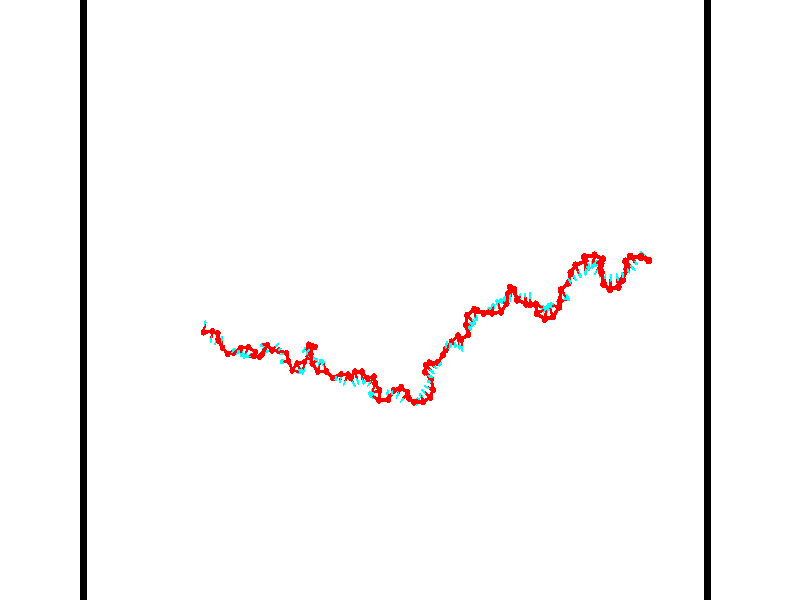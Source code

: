// switches for output
#declare DRAW_BASES = 1; // possible values are 0, 1; only relevant for DNA ribbons
#declare DRAW_BASES_TYPE = 3; // possible values are 1, 2, 3; only relevant for DNA ribbons
#declare DRAW_FOG = 0; // set to 1 to enable fog

#include "colors.inc"

#include "transforms.inc"
background { rgb <1, 1, 1>}

#default {
   normal{
       ripples 0.25
       frequency 0.20
       turbulence 0.2
       lambda 5
   }
	finish {
		phong 0.1
		phong_size 40.
	}
}

// original window dimensions: 1024x640


// camera settings

camera {
	sky <-0, 1, 0>
	up <-0, 1, 0>
	right 1.6 * <0.99995, 0, 0.00999983>
	location <54.4867, 55, 106.329>
	look_at <55, 55, 55.0001>
	direction <0.513302, 0, -51.3289>
	angle 67.0682
}


# declare cpy_camera_pos = <54.4867, 55, 106.329>;
# if (DRAW_FOG = 1)
fog {
	fog_type 2
	up vnormalize(cpy_camera_pos)
	color rgbt<1,1,1,0.3>
	distance 1e-5
	fog_alt 3e-3
	fog_offset 88
}
# end


// LIGHTS

# declare lum = 6;
global_settings {
	ambient_light rgb lum * <0.05, 0.05, 0.05>
	max_trace_level 15
}# declare cpy_direct_light_amount = 0.25;
light_source
{	1000 * <-0.98995, -1, 1.00995>,
	rgb lum * cpy_direct_light_amount
	parallel
}

light_source
{	1000 * <0.98995, 1, -1.00995>,
	rgb lum * cpy_direct_light_amount
	parallel
}

// strand 0

// nucleotide -1

// particle -1
sphere {
	<36.736534, 52.482399, 49.876587> 0.250000
	pigment { color rgbt <1,0,0,0> }
	no_shadow
}
cylinder {
	<36.773014, 52.852928, 49.730373>,  <36.794903, 53.075245, 49.642647>, 0.100000
	pigment { color rgbt <1,0,0,0> }
	no_shadow
}
cylinder {
	<36.773014, 52.852928, 49.730373>,  <36.736534, 52.482399, 49.876587>, 0.100000
	pigment { color rgbt <1,0,0,0> }
	no_shadow
}

// particle -1
sphere {
	<36.773014, 52.852928, 49.730373> 0.100000
	pigment { color rgbt <1,0,0,0> }
	no_shadow
}
sphere {
	0, 1
	scale<0.080000,0.200000,0.300000>
	matrix <-0.983819, 0.026965, -0.177123,
		-0.154216, 0.375771, 0.913791,
		0.091198, 0.926320, -0.365532,
		36.800373, 53.130825, 49.620712>
	pigment { color rgbt <0,1,1,0> }
	no_shadow
}
cylinder {
	<37.425999, 52.562267, 49.463882>,  <36.736534, 52.482399, 49.876587>, 0.130000
	pigment { color rgbt <1,0,0,0> }
	no_shadow
}

// nucleotide -1

// particle -1
sphere {
	<37.425999, 52.562267, 49.463882> 0.250000
	pigment { color rgbt <1,0,0,0> }
	no_shadow
}
cylinder {
	<37.418991, 52.203533, 49.640694>,  <37.414787, 51.988293, 49.746780>, 0.100000
	pigment { color rgbt <1,0,0,0> }
	no_shadow
}
cylinder {
	<37.418991, 52.203533, 49.640694>,  <37.425999, 52.562267, 49.463882>, 0.100000
	pigment { color rgbt <1,0,0,0> }
	no_shadow
}

// particle -1
sphere {
	<37.418991, 52.203533, 49.640694> 0.100000
	pigment { color rgbt <1,0,0,0> }
	no_shadow
}
sphere {
	0, 1
	scale<0.080000,0.200000,0.300000>
	matrix <0.993462, -0.065493, -0.093512,
		0.112814, 0.437499, 0.892114,
		-0.017516, -0.896831, 0.442027,
		37.413738, 51.934483, 49.773300>
	pigment { color rgbt <0,1,1,0> }
	no_shadow
}
cylinder {
	<38.038120, 52.411240, 49.770962>,  <37.425999, 52.562267, 49.463882>, 0.130000
	pigment { color rgbt <1,0,0,0> }
	no_shadow
}

// nucleotide -1

// particle -1
sphere {
	<38.038120, 52.411240, 49.770962> 0.250000
	pigment { color rgbt <1,0,0,0> }
	no_shadow
}
cylinder {
	<37.907894, 52.035110, 49.731354>,  <37.829758, 51.809433, 49.707588>, 0.100000
	pigment { color rgbt <1,0,0,0> }
	no_shadow
}
cylinder {
	<37.907894, 52.035110, 49.731354>,  <38.038120, 52.411240, 49.770962>, 0.100000
	pigment { color rgbt <1,0,0,0> }
	no_shadow
}

// particle -1
sphere {
	<37.907894, 52.035110, 49.731354> 0.100000
	pigment { color rgbt <1,0,0,0> }
	no_shadow
}
sphere {
	0, 1
	scale<0.080000,0.200000,0.300000>
	matrix <0.907278, -0.281197, -0.312690,
		0.266186, -0.191636, 0.944680,
		-0.325564, -0.940321, -0.099016,
		37.810226, 51.753014, 49.701649>
	pigment { color rgbt <0,1,1,0> }
	no_shadow
}
cylinder {
	<38.247272, 51.843285, 50.246140>,  <38.038120, 52.411240, 49.770962>, 0.130000
	pigment { color rgbt <1,0,0,0> }
	no_shadow
}

// nucleotide -1

// particle -1
sphere {
	<38.247272, 51.843285, 50.246140> 0.250000
	pigment { color rgbt <1,0,0,0> }
	no_shadow
}
cylinder {
	<38.209827, 51.706234, 49.872223>,  <38.187359, 51.624004, 49.647873>, 0.100000
	pigment { color rgbt <1,0,0,0> }
	no_shadow
}
cylinder {
	<38.209827, 51.706234, 49.872223>,  <38.247272, 51.843285, 50.246140>, 0.100000
	pigment { color rgbt <1,0,0,0> }
	no_shadow
}

// particle -1
sphere {
	<38.209827, 51.706234, 49.872223> 0.100000
	pigment { color rgbt <1,0,0,0> }
	no_shadow
}
sphere {
	0, 1
	scale<0.080000,0.200000,0.300000>
	matrix <0.963192, -0.268807, 0.002069,
		-0.251988, -0.900193, 0.355183,
		-0.093613, -0.342631, -0.934795,
		38.181744, 51.603443, 49.591785>
	pigment { color rgbt <0,1,1,0> }
	no_shadow
}
cylinder {
	<38.683338, 51.338757, 50.569363>,  <38.247272, 51.843285, 50.246140>, 0.130000
	pigment { color rgbt <1,0,0,0> }
	no_shadow
}

// nucleotide -1

// particle -1
sphere {
	<38.683338, 51.338757, 50.569363> 0.250000
	pigment { color rgbt <1,0,0,0> }
	no_shadow
}
cylinder {
	<38.691628, 51.721378, 50.685688>,  <38.696602, 51.950951, 50.755486>, 0.100000
	pigment { color rgbt <1,0,0,0> }
	no_shadow
}
cylinder {
	<38.691628, 51.721378, 50.685688>,  <38.683338, 51.338757, 50.569363>, 0.100000
	pigment { color rgbt <1,0,0,0> }
	no_shadow
}

// particle -1
sphere {
	<38.691628, 51.721378, 50.685688> 0.100000
	pigment { color rgbt <1,0,0,0> }
	no_shadow
}
sphere {
	0, 1
	scale<0.080000,0.200000,0.300000>
	matrix <0.999142, -0.030255, 0.028302,
		0.035871, 0.289979, -0.956361,
		0.020728, 0.956555, 0.290815,
		38.697845, 52.008347, 50.772934>
	pigment { color rgbt <0,1,1,0> }
	no_shadow
}
cylinder {
	<39.081455, 50.810436, 50.209354>,  <38.683338, 51.338757, 50.569363>, 0.130000
	pigment { color rgbt <1,0,0,0> }
	no_shadow
}

// nucleotide -1

// particle -1
sphere {
	<39.081455, 50.810436, 50.209354> 0.250000
	pigment { color rgbt <1,0,0,0> }
	no_shadow
}
cylinder {
	<39.408562, 50.994171, 50.348072>,  <39.604828, 51.104412, 50.431301>, 0.100000
	pigment { color rgbt <1,0,0,0> }
	no_shadow
}
cylinder {
	<39.408562, 50.994171, 50.348072>,  <39.081455, 50.810436, 50.209354>, 0.100000
	pigment { color rgbt <1,0,0,0> }
	no_shadow
}

// particle -1
sphere {
	<39.408562, 50.994171, 50.348072> 0.100000
	pigment { color rgbt <1,0,0,0> }
	no_shadow
}
sphere {
	0, 1
	scale<0.080000,0.200000,0.300000>
	matrix <0.553014, -0.460161, -0.694569,
		-0.159458, 0.759779, -0.630324,
		0.817770, 0.459333, 0.346792,
		39.653893, 51.131969, 50.452110>
	pigment { color rgbt <0,1,1,0> }
	no_shadow
}
cylinder {
	<39.479828, 50.853813, 49.716652>,  <39.081455, 50.810436, 50.209354>, 0.130000
	pigment { color rgbt <1,0,0,0> }
	no_shadow
}

// nucleotide -1

// particle -1
sphere {
	<39.479828, 50.853813, 49.716652> 0.250000
	pigment { color rgbt <1,0,0,0> }
	no_shadow
}
cylinder {
	<39.776199, 50.917145, 49.977715>,  <39.954021, 50.955143, 50.134350>, 0.100000
	pigment { color rgbt <1,0,0,0> }
	no_shadow
}
cylinder {
	<39.776199, 50.917145, 49.977715>,  <39.479828, 50.853813, 49.716652>, 0.100000
	pigment { color rgbt <1,0,0,0> }
	no_shadow
}

// particle -1
sphere {
	<39.776199, 50.917145, 49.977715> 0.100000
	pigment { color rgbt <1,0,0,0> }
	no_shadow
}
sphere {
	0, 1
	scale<0.080000,0.200000,0.300000>
	matrix <0.633199, -0.488544, -0.600320,
		0.223800, 0.858054, -0.462231,
		0.740927, 0.158333, 0.652654,
		39.998478, 50.964645, 50.173512>
	pigment { color rgbt <0,1,1,0> }
	no_shadow
}
cylinder {
	<40.091702, 51.239288, 49.426594>,  <39.479828, 50.853813, 49.716652>, 0.130000
	pigment { color rgbt <1,0,0,0> }
	no_shadow
}

// nucleotide -1

// particle -1
sphere {
	<40.091702, 51.239288, 49.426594> 0.250000
	pigment { color rgbt <1,0,0,0> }
	no_shadow
}
cylinder {
	<40.208828, 50.980705, 49.708401>,  <40.279102, 50.825554, 49.877487>, 0.100000
	pigment { color rgbt <1,0,0,0> }
	no_shadow
}
cylinder {
	<40.208828, 50.980705, 49.708401>,  <40.091702, 51.239288, 49.426594>, 0.100000
	pigment { color rgbt <1,0,0,0> }
	no_shadow
}

// particle -1
sphere {
	<40.208828, 50.980705, 49.708401> 0.100000
	pigment { color rgbt <1,0,0,0> }
	no_shadow
}
sphere {
	0, 1
	scale<0.080000,0.200000,0.300000>
	matrix <0.522484, -0.508906, -0.684123,
		0.800793, 0.568422, 0.188750,
		0.292815, -0.646460, 0.704521,
		40.296673, 50.786766, 49.919758>
	pigment { color rgbt <0,1,1,0> }
	no_shadow
}
cylinder {
	<40.813843, 51.298439, 49.485611>,  <40.091702, 51.239288, 49.426594>, 0.130000
	pigment { color rgbt <1,0,0,0> }
	no_shadow
}

// nucleotide -1

// particle -1
sphere {
	<40.813843, 51.298439, 49.485611> 0.250000
	pigment { color rgbt <1,0,0,0> }
	no_shadow
}
cylinder {
	<40.649792, 50.939152, 49.548851>,  <40.551361, 50.723579, 49.586796>, 0.100000
	pigment { color rgbt <1,0,0,0> }
	no_shadow
}
cylinder {
	<40.649792, 50.939152, 49.548851>,  <40.813843, 51.298439, 49.485611>, 0.100000
	pigment { color rgbt <1,0,0,0> }
	no_shadow
}

// particle -1
sphere {
	<40.649792, 50.939152, 49.548851> 0.100000
	pigment { color rgbt <1,0,0,0> }
	no_shadow
}
sphere {
	0, 1
	scale<0.080000,0.200000,0.300000>
	matrix <0.549229, -0.381632, -0.743441,
		0.728110, -0.218072, 0.649846,
		-0.410126, -0.898221, 0.158098,
		40.526752, 50.669685, 49.596279>
	pigment { color rgbt <0,1,1,0> }
	no_shadow
}
cylinder {
	<41.488991, 50.920650, 49.519577>,  <40.813843, 51.298439, 49.485611>, 0.130000
	pigment { color rgbt <1,0,0,0> }
	no_shadow
}

// nucleotide -1

// particle -1
sphere {
	<41.488991, 50.920650, 49.519577> 0.250000
	pigment { color rgbt <1,0,0,0> }
	no_shadow
}
cylinder {
	<41.154652, 50.751663, 49.379360>,  <40.954048, 50.650269, 49.295231>, 0.100000
	pigment { color rgbt <1,0,0,0> }
	no_shadow
}
cylinder {
	<41.154652, 50.751663, 49.379360>,  <41.488991, 50.920650, 49.519577>, 0.100000
	pigment { color rgbt <1,0,0,0> }
	no_shadow
}

// particle -1
sphere {
	<41.154652, 50.751663, 49.379360> 0.100000
	pigment { color rgbt <1,0,0,0> }
	no_shadow
}
sphere {
	0, 1
	scale<0.080000,0.200000,0.300000>
	matrix <0.529794, -0.453523, -0.716683,
		0.143801, -0.784751, 0.602899,
		-0.835846, -0.422472, -0.350539,
		40.903896, 50.624920, 49.274197>
	pigment { color rgbt <0,1,1,0> }
	no_shadow
}
cylinder {
	<41.470963, 50.652206, 50.153408>,  <41.488991, 50.920650, 49.519577>, 0.130000
	pigment { color rgbt <1,0,0,0> }
	no_shadow
}

// nucleotide -1

// particle -1
sphere {
	<41.470963, 50.652206, 50.153408> 0.250000
	pigment { color rgbt <1,0,0,0> }
	no_shadow
}
cylinder {
	<41.247608, 50.647610, 50.485207>,  <41.113594, 50.644852, 50.684288>, 0.100000
	pigment { color rgbt <1,0,0,0> }
	no_shadow
}
cylinder {
	<41.247608, 50.647610, 50.485207>,  <41.470963, 50.652206, 50.153408>, 0.100000
	pigment { color rgbt <1,0,0,0> }
	no_shadow
}

// particle -1
sphere {
	<41.247608, 50.647610, 50.485207> 0.100000
	pigment { color rgbt <1,0,0,0> }
	no_shadow
}
sphere {
	0, 1
	scale<0.080000,0.200000,0.300000>
	matrix <0.221959, -0.965519, 0.136040,
		0.799334, 0.260078, 0.541687,
		-0.558390, -0.011491, 0.829499,
		41.080090, 50.644161, 50.734055>
	pigment { color rgbt <0,1,1,0> }
	no_shadow
}
cylinder {
	<42.104774, 50.644253, 50.538818>,  <41.470963, 50.652206, 50.153408>, 0.130000
	pigment { color rgbt <1,0,0,0> }
	no_shadow
}

// nucleotide -1

// particle -1
sphere {
	<42.104774, 50.644253, 50.538818> 0.250000
	pigment { color rgbt <1,0,0,0> }
	no_shadow
}
cylinder {
	<42.438129, 50.849255, 50.456062>,  <42.638142, 50.972256, 50.406410>, 0.100000
	pigment { color rgbt <1,0,0,0> }
	no_shadow
}
cylinder {
	<42.438129, 50.849255, 50.456062>,  <42.104774, 50.644253, 50.538818>, 0.100000
	pigment { color rgbt <1,0,0,0> }
	no_shadow
}

// particle -1
sphere {
	<42.438129, 50.849255, 50.456062> 0.100000
	pigment { color rgbt <1,0,0,0> }
	no_shadow
}
sphere {
	0, 1
	scale<0.080000,0.200000,0.300000>
	matrix <-0.429425, 0.836101, 0.341364,
		0.347927, -0.195647, 0.916880,
		0.833391, 0.512501, -0.206887,
		42.688148, 51.003006, 50.393997>
	pigment { color rgbt <0,1,1,0> }
	no_shadow
}
cylinder {
	<42.465786, 50.872902, 51.102097>,  <42.104774, 50.644253, 50.538818>, 0.130000
	pigment { color rgbt <1,0,0,0> }
	no_shadow
}

// nucleotide -1

// particle -1
sphere {
	<42.465786, 50.872902, 51.102097> 0.250000
	pigment { color rgbt <1,0,0,0> }
	no_shadow
}
cylinder {
	<42.479607, 51.115002, 50.783981>,  <42.487900, 51.260262, 50.593113>, 0.100000
	pigment { color rgbt <1,0,0,0> }
	no_shadow
}
cylinder {
	<42.479607, 51.115002, 50.783981>,  <42.465786, 50.872902, 51.102097>, 0.100000
	pigment { color rgbt <1,0,0,0> }
	no_shadow
}

// particle -1
sphere {
	<42.479607, 51.115002, 50.783981> 0.100000
	pigment { color rgbt <1,0,0,0> }
	no_shadow
}
sphere {
	0, 1
	scale<0.080000,0.200000,0.300000>
	matrix <-0.523580, 0.688781, 0.501442,
		0.851275, 0.399069, 0.340696,
		0.034555, 0.605247, -0.795287,
		42.489975, 51.296577, 50.545395>
	pigment { color rgbt <0,1,1,0> }
	no_shadow
}
cylinder {
	<42.948418, 51.589310, 51.166546>,  <42.465786, 50.872902, 51.102097>, 0.130000
	pigment { color rgbt <1,0,0,0> }
	no_shadow
}

// nucleotide -1

// particle -1
sphere {
	<42.948418, 51.589310, 51.166546> 0.250000
	pigment { color rgbt <1,0,0,0> }
	no_shadow
}
cylinder {
	<42.621761, 51.580673, 50.935848>,  <42.425766, 51.575493, 50.797428>, 0.100000
	pigment { color rgbt <1,0,0,0> }
	no_shadow
}
cylinder {
	<42.621761, 51.580673, 50.935848>,  <42.948418, 51.589310, 51.166546>, 0.100000
	pigment { color rgbt <1,0,0,0> }
	no_shadow
}

// particle -1
sphere {
	<42.621761, 51.580673, 50.935848> 0.100000
	pigment { color rgbt <1,0,0,0> }
	no_shadow
}
sphere {
	0, 1
	scale<0.080000,0.200000,0.300000>
	matrix <-0.420799, 0.706195, 0.569400,
		0.395001, 0.707688, -0.585792,
		-0.816641, -0.021587, -0.576742,
		42.376770, 51.574196, 50.762825>
	pigment { color rgbt <0,1,1,0> }
	no_shadow
}
cylinder {
	<43.265141, 51.136398, 50.707409>,  <42.948418, 51.589310, 51.166546>, 0.130000
	pigment { color rgbt <1,0,0,0> }
	no_shadow
}

// nucleotide -1

// particle -1
sphere {
	<43.265141, 51.136398, 50.707409> 0.250000
	pigment { color rgbt <1,0,0,0> }
	no_shadow
}
cylinder {
	<43.558521, 51.377037, 50.833984>,  <43.734550, 51.521420, 50.909931>, 0.100000
	pigment { color rgbt <1,0,0,0> }
	no_shadow
}
cylinder {
	<43.558521, 51.377037, 50.833984>,  <43.265141, 51.136398, 50.707409>, 0.100000
	pigment { color rgbt <1,0,0,0> }
	no_shadow
}

// particle -1
sphere {
	<43.558521, 51.377037, 50.833984> 0.100000
	pigment { color rgbt <1,0,0,0> }
	no_shadow
}
sphere {
	0, 1
	scale<0.080000,0.200000,0.300000>
	matrix <0.645453, -0.762373, -0.046673,
		0.213169, 0.238482, -0.947463,
		0.733451, 0.601593, 0.316443,
		43.778557, 51.557514, 50.928917>
	pigment { color rgbt <0,1,1,0> }
	no_shadow
}
cylinder {
	<43.793465, 51.089199, 50.227928>,  <43.265141, 51.136398, 50.707409>, 0.130000
	pigment { color rgbt <1,0,0,0> }
	no_shadow
}

// nucleotide -1

// particle -1
sphere {
	<43.793465, 51.089199, 50.227928> 0.250000
	pigment { color rgbt <1,0,0,0> }
	no_shadow
}
cylinder {
	<43.934639, 51.172928, 50.592701>,  <44.019344, 51.223167, 50.811565>, 0.100000
	pigment { color rgbt <1,0,0,0> }
	no_shadow
}
cylinder {
	<43.934639, 51.172928, 50.592701>,  <43.793465, 51.089199, 50.227928>, 0.100000
	pigment { color rgbt <1,0,0,0> }
	no_shadow
}

// particle -1
sphere {
	<43.934639, 51.172928, 50.592701> 0.100000
	pigment { color rgbt <1,0,0,0> }
	no_shadow
}
sphere {
	0, 1
	scale<0.080000,0.200000,0.300000>
	matrix <0.484101, -0.874909, 0.013469,
		0.800677, 0.436713, -0.410120,
		0.352935, 0.209324, 0.911932,
		44.040520, 51.235725, 50.866280>
	pigment { color rgbt <0,1,1,0> }
	no_shadow
}
cylinder {
	<44.533955, 50.891533, 50.325672>,  <43.793465, 51.089199, 50.227928>, 0.130000
	pigment { color rgbt <1,0,0,0> }
	no_shadow
}

// nucleotide -1

// particle -1
sphere {
	<44.533955, 50.891533, 50.325672> 0.250000
	pigment { color rgbt <1,0,0,0> }
	no_shadow
}
cylinder {
	<44.350620, 50.876133, 50.680851>,  <44.240620, 50.866894, 50.893959>, 0.100000
	pigment { color rgbt <1,0,0,0> }
	no_shadow
}
cylinder {
	<44.350620, 50.876133, 50.680851>,  <44.533955, 50.891533, 50.325672>, 0.100000
	pigment { color rgbt <1,0,0,0> }
	no_shadow
}

// particle -1
sphere {
	<44.350620, 50.876133, 50.680851> 0.100000
	pigment { color rgbt <1,0,0,0> }
	no_shadow
}
sphere {
	0, 1
	scale<0.080000,0.200000,0.300000>
	matrix <0.295657, -0.948767, 0.111479,
		0.838161, 0.313622, 0.446237,
		-0.458337, -0.038496, 0.887944,
		44.213120, 50.864586, 50.947235>
	pigment { color rgbt <0,1,1,0> }
	no_shadow
}
cylinder {
	<44.813160, 50.303478, 50.741962>,  <44.533955, 50.891533, 50.325672>, 0.130000
	pigment { color rgbt <1,0,0,0> }
	no_shadow
}

// nucleotide -1

// particle -1
sphere {
	<44.813160, 50.303478, 50.741962> 0.250000
	pigment { color rgbt <1,0,0,0> }
	no_shadow
}
cylinder {
	<44.536289, 50.313675, 51.030476>,  <44.370167, 50.319794, 51.203583>, 0.100000
	pigment { color rgbt <1,0,0,0> }
	no_shadow
}
cylinder {
	<44.536289, 50.313675, 51.030476>,  <44.813160, 50.303478, 50.741962>, 0.100000
	pigment { color rgbt <1,0,0,0> }
	no_shadow
}

// particle -1
sphere {
	<44.536289, 50.313675, 51.030476> 0.100000
	pigment { color rgbt <1,0,0,0> }
	no_shadow
}
sphere {
	0, 1
	scale<0.080000,0.200000,0.300000>
	matrix <-0.716805, -0.140826, -0.682905,
		0.084168, -0.989706, 0.115746,
		-0.692175, 0.025489, 0.721279,
		44.328636, 50.321323, 51.246861>
	pigment { color rgbt <0,1,1,0> }
	no_shadow
}
cylinder {
	<45.164051, 49.625080, 50.912556>,  <44.813160, 50.303478, 50.741962>, 0.130000
	pigment { color rgbt <1,0,0,0> }
	no_shadow
}

// nucleotide -1

// particle -1
sphere {
	<45.164051, 49.625080, 50.912556> 0.250000
	pigment { color rgbt <1,0,0,0> }
	no_shadow
}
cylinder {
	<45.556370, 49.565388, 50.962772>,  <45.791763, 49.529572, 50.992901>, 0.100000
	pigment { color rgbt <1,0,0,0> }
	no_shadow
}
cylinder {
	<45.556370, 49.565388, 50.962772>,  <45.164051, 49.625080, 50.912556>, 0.100000
	pigment { color rgbt <1,0,0,0> }
	no_shadow
}

// particle -1
sphere {
	<45.556370, 49.565388, 50.962772> 0.100000
	pigment { color rgbt <1,0,0,0> }
	no_shadow
}
sphere {
	0, 1
	scale<0.080000,0.200000,0.300000>
	matrix <0.113038, -0.089522, -0.989550,
		0.158907, 0.984742, -0.070935,
		0.980801, -0.149228, 0.125538,
		45.850609, 49.520618, 51.000435>
	pigment { color rgbt <0,1,1,0> }
	no_shadow
}
cylinder {
	<45.538246, 50.108597, 50.469387>,  <45.164051, 49.625080, 50.912556>, 0.130000
	pigment { color rgbt <1,0,0,0> }
	no_shadow
}

// nucleotide -1

// particle -1
sphere {
	<45.538246, 50.108597, 50.469387> 0.250000
	pigment { color rgbt <1,0,0,0> }
	no_shadow
}
cylinder {
	<45.759892, 49.790928, 50.569191>,  <45.892879, 49.600327, 50.629074>, 0.100000
	pigment { color rgbt <1,0,0,0> }
	no_shadow
}
cylinder {
	<45.759892, 49.790928, 50.569191>,  <45.538246, 50.108597, 50.469387>, 0.100000
	pigment { color rgbt <1,0,0,0> }
	no_shadow
}

// particle -1
sphere {
	<45.759892, 49.790928, 50.569191> 0.100000
	pigment { color rgbt <1,0,0,0> }
	no_shadow
}
sphere {
	0, 1
	scale<0.080000,0.200000,0.300000>
	matrix <0.140608, -0.206131, -0.968370,
		0.820481, 0.571668, -0.002553,
		0.554112, -0.794170, 0.249508,
		45.926125, 49.552677, 50.644043>
	pigment { color rgbt <0,1,1,0> }
	no_shadow
}
cylinder {
	<46.188641, 50.192856, 50.107071>,  <45.538246, 50.108597, 50.469387>, 0.130000
	pigment { color rgbt <1,0,0,0> }
	no_shadow
}

// nucleotide -1

// particle -1
sphere {
	<46.188641, 50.192856, 50.107071> 0.250000
	pigment { color rgbt <1,0,0,0> }
	no_shadow
}
cylinder {
	<46.102615, 49.809708, 50.183205>,  <46.050999, 49.579819, 50.228886>, 0.100000
	pigment { color rgbt <1,0,0,0> }
	no_shadow
}
cylinder {
	<46.102615, 49.809708, 50.183205>,  <46.188641, 50.192856, 50.107071>, 0.100000
	pigment { color rgbt <1,0,0,0> }
	no_shadow
}

// particle -1
sphere {
	<46.102615, 49.809708, 50.183205> 0.100000
	pigment { color rgbt <1,0,0,0> }
	no_shadow
}
sphere {
	0, 1
	scale<0.080000,0.200000,0.300000>
	matrix <0.302885, -0.250705, -0.919460,
		0.928444, -0.140092, 0.344043,
		-0.215062, -0.957873, 0.190334,
		46.038097, 49.522346, 50.240303>
	pigment { color rgbt <0,1,1,0> }
	no_shadow
}
cylinder {
	<46.426853, 50.567215, 49.552979>,  <46.188641, 50.192856, 50.107071>, 0.130000
	pigment { color rgbt <1,0,0,0> }
	no_shadow
}

// nucleotide -1

// particle -1
sphere {
	<46.426853, 50.567215, 49.552979> 0.250000
	pigment { color rgbt <1,0,0,0> }
	no_shadow
}
cylinder {
	<46.614445, 50.339638, 49.823196>,  <46.727001, 50.203091, 49.985329>, 0.100000
	pigment { color rgbt <1,0,0,0> }
	no_shadow
}
cylinder {
	<46.614445, 50.339638, 49.823196>,  <46.426853, 50.567215, 49.552979>, 0.100000
	pigment { color rgbt <1,0,0,0> }
	no_shadow
}

// particle -1
sphere {
	<46.614445, 50.339638, 49.823196> 0.100000
	pigment { color rgbt <1,0,0,0> }
	no_shadow
}
sphere {
	0, 1
	scale<0.080000,0.200000,0.300000>
	matrix <0.555584, 0.784629, 0.275108,
		-0.686573, 0.246303, 0.684071,
		0.468981, -0.568940, 0.675547,
		46.755138, 50.168957, 50.025860>
	pigment { color rgbt <0,1,1,0> }
	no_shadow
}
cylinder {
	<46.527790, 50.988632, 50.200344>,  <46.426853, 50.567215, 49.552979>, 0.130000
	pigment { color rgbt <1,0,0,0> }
	no_shadow
}

// nucleotide -1

// particle -1
sphere {
	<46.527790, 50.988632, 50.200344> 0.250000
	pigment { color rgbt <1,0,0,0> }
	no_shadow
}
cylinder {
	<46.816460, 50.714447, 50.161713>,  <46.989662, 50.549938, 50.138535>, 0.100000
	pigment { color rgbt <1,0,0,0> }
	no_shadow
}
cylinder {
	<46.816460, 50.714447, 50.161713>,  <46.527790, 50.988632, 50.200344>, 0.100000
	pigment { color rgbt <1,0,0,0> }
	no_shadow
}

// particle -1
sphere {
	<46.816460, 50.714447, 50.161713> 0.100000
	pigment { color rgbt <1,0,0,0> }
	no_shadow
}
sphere {
	0, 1
	scale<0.080000,0.200000,0.300000>
	matrix <0.689667, 0.699976, 0.185451,
		-0.059519, -0.200440, 0.977896,
		0.721676, -0.685461, -0.096575,
		47.032963, 50.508808, 50.132740>
	pigment { color rgbt <0,1,1,0> }
	no_shadow
}
cylinder {
	<46.639366, 51.569187, 50.668262>,  <46.527790, 50.988632, 50.200344>, 0.130000
	pigment { color rgbt <1,0,0,0> }
	no_shadow
}

// nucleotide -1

// particle -1
sphere {
	<46.639366, 51.569187, 50.668262> 0.250000
	pigment { color rgbt <1,0,0,0> }
	no_shadow
}
cylinder {
	<46.444660, 51.362915, 50.950294>,  <46.327839, 51.239151, 51.119514>, 0.100000
	pigment { color rgbt <1,0,0,0> }
	no_shadow
}
cylinder {
	<46.444660, 51.362915, 50.950294>,  <46.639366, 51.569187, 50.668262>, 0.100000
	pigment { color rgbt <1,0,0,0> }
	no_shadow
}

// particle -1
sphere {
	<46.444660, 51.362915, 50.950294> 0.100000
	pigment { color rgbt <1,0,0,0> }
	no_shadow
}
sphere {
	0, 1
	scale<0.080000,0.200000,0.300000>
	matrix <0.866458, -0.387558, 0.314721,
		0.110964, 0.764116, 0.635463,
		-0.486763, -0.515679, 0.705080,
		46.298630, 51.208210, 51.161819>
	pigment { color rgbt <0,1,1,0> }
	no_shadow
}
cylinder {
	<47.276932, 51.427994, 51.091019>,  <46.639366, 51.569187, 50.668262>, 0.130000
	pigment { color rgbt <1,0,0,0> }
	no_shadow
}

// nucleotide -1

// particle -1
sphere {
	<47.276932, 51.427994, 51.091019> 0.250000
	pigment { color rgbt <1,0,0,0> }
	no_shadow
}
cylinder {
	<46.963352, 51.224304, 51.233074>,  <46.775204, 51.102089, 51.318306>, 0.100000
	pigment { color rgbt <1,0,0,0> }
	no_shadow
}
cylinder {
	<46.963352, 51.224304, 51.233074>,  <47.276932, 51.427994, 51.091019>, 0.100000
	pigment { color rgbt <1,0,0,0> }
	no_shadow
}

// particle -1
sphere {
	<46.963352, 51.224304, 51.233074> 0.100000
	pigment { color rgbt <1,0,0,0> }
	no_shadow
}
sphere {
	0, 1
	scale<0.080000,0.200000,0.300000>
	matrix <0.580033, -0.396819, 0.711405,
		-0.221340, 0.763693, 0.606450,
		-0.783946, -0.509223, 0.355135,
		46.728168, 51.071537, 51.339615>
	pigment { color rgbt <0,1,1,0> }
	no_shadow
}
cylinder {
	<47.128250, 51.534592, 51.811119>,  <47.276932, 51.427994, 51.091019>, 0.130000
	pigment { color rgbt <1,0,0,0> }
	no_shadow
}

// nucleotide -1

// particle -1
sphere {
	<47.128250, 51.534592, 51.811119> 0.250000
	pigment { color rgbt <1,0,0,0> }
	no_shadow
}
cylinder {
	<46.993626, 51.176323, 51.694847>,  <46.912849, 50.961361, 51.625084>, 0.100000
	pigment { color rgbt <1,0,0,0> }
	no_shadow
}
cylinder {
	<46.993626, 51.176323, 51.694847>,  <47.128250, 51.534592, 51.811119>, 0.100000
	pigment { color rgbt <1,0,0,0> }
	no_shadow
}

// particle -1
sphere {
	<46.993626, 51.176323, 51.694847> 0.100000
	pigment { color rgbt <1,0,0,0> }
	no_shadow
}
sphere {
	0, 1
	scale<0.080000,0.200000,0.300000>
	matrix <0.644807, -0.444172, 0.622041,
		-0.686256, 0.021927, 0.727029,
		-0.336566, -0.895673, -0.290677,
		46.892654, 50.907619, 51.607643>
	pigment { color rgbt <0,1,1,0> }
	no_shadow
}
cylinder {
	<47.068577, 50.994568, 52.368568>,  <47.128250, 51.534592, 51.811119>, 0.130000
	pigment { color rgbt <1,0,0,0> }
	no_shadow
}

// nucleotide -1

// particle -1
sphere {
	<47.068577, 50.994568, 52.368568> 0.250000
	pigment { color rgbt <1,0,0,0> }
	no_shadow
}
cylinder {
	<47.089642, 50.786331, 52.027695>,  <47.102280, 50.661388, 51.823170>, 0.100000
	pigment { color rgbt <1,0,0,0> }
	no_shadow
}
cylinder {
	<47.089642, 50.786331, 52.027695>,  <47.068577, 50.994568, 52.368568>, 0.100000
	pigment { color rgbt <1,0,0,0> }
	no_shadow
}

// particle -1
sphere {
	<47.089642, 50.786331, 52.027695> 0.100000
	pigment { color rgbt <1,0,0,0> }
	no_shadow
}
sphere {
	0, 1
	scale<0.080000,0.200000,0.300000>
	matrix <0.851401, -0.422554, 0.310748,
		-0.521866, -0.741911, 0.420981,
		0.052660, -0.520592, -0.852180,
		47.105438, 50.630154, 51.772041>
	pigment { color rgbt <0,1,1,0> }
	no_shadow
}
cylinder {
	<47.210190, 50.271511, 52.475014>,  <47.068577, 50.994568, 52.368568>, 0.130000
	pigment { color rgbt <1,0,0,0> }
	no_shadow
}

// nucleotide -1

// particle -1
sphere {
	<47.210190, 50.271511, 52.475014> 0.250000
	pigment { color rgbt <1,0,0,0> }
	no_shadow
}
cylinder {
	<47.373436, 50.374184, 52.124573>,  <47.471382, 50.435787, 51.914307>, 0.100000
	pigment { color rgbt <1,0,0,0> }
	no_shadow
}
cylinder {
	<47.373436, 50.374184, 52.124573>,  <47.210190, 50.271511, 52.475014>, 0.100000
	pigment { color rgbt <1,0,0,0> }
	no_shadow
}

// particle -1
sphere {
	<47.373436, 50.374184, 52.124573> 0.100000
	pigment { color rgbt <1,0,0,0> }
	no_shadow
}
sphere {
	0, 1
	scale<0.080000,0.200000,0.300000>
	matrix <0.883089, -0.354358, 0.307546,
		-0.231513, -0.899191, -0.371291,
		0.408113, 0.256683, -0.876104,
		47.495869, 50.451187, 51.861740>
	pigment { color rgbt <0,1,1,0> }
	no_shadow
}
cylinder {
	<47.673580, 49.651016, 52.174900>,  <47.210190, 50.271511, 52.475014>, 0.130000
	pigment { color rgbt <1,0,0,0> }
	no_shadow
}

// nucleotide -1

// particle -1
sphere {
	<47.673580, 49.651016, 52.174900> 0.250000
	pigment { color rgbt <1,0,0,0> }
	no_shadow
}
cylinder {
	<47.765919, 50.032330, 52.096962>,  <47.821323, 50.261116, 52.050198>, 0.100000
	pigment { color rgbt <1,0,0,0> }
	no_shadow
}
cylinder {
	<47.765919, 50.032330, 52.096962>,  <47.673580, 49.651016, 52.174900>, 0.100000
	pigment { color rgbt <1,0,0,0> }
	no_shadow
}

// particle -1
sphere {
	<47.765919, 50.032330, 52.096962> 0.100000
	pigment { color rgbt <1,0,0,0> }
	no_shadow
}
sphere {
	0, 1
	scale<0.080000,0.200000,0.300000>
	matrix <0.842807, -0.095845, 0.529612,
		0.486195, -0.286474, -0.825558,
		0.230846, 0.953282, -0.194844,
		47.835171, 50.318314, 52.038509>
	pigment { color rgbt <0,1,1,0> }
	no_shadow
}
cylinder {
	<48.420788, 49.675896, 52.181522>,  <47.673580, 49.651016, 52.174900>, 0.130000
	pigment { color rgbt <1,0,0,0> }
	no_shadow
}

// nucleotide -1

// particle -1
sphere {
	<48.420788, 49.675896, 52.181522> 0.250000
	pigment { color rgbt <1,0,0,0> }
	no_shadow
}
cylinder {
	<48.265003, 50.039318, 52.241982>,  <48.171532, 50.257374, 52.278255>, 0.100000
	pigment { color rgbt <1,0,0,0> }
	no_shadow
}
cylinder {
	<48.265003, 50.039318, 52.241982>,  <48.420788, 49.675896, 52.181522>, 0.100000
	pigment { color rgbt <1,0,0,0> }
	no_shadow
}

// particle -1
sphere {
	<48.265003, 50.039318, 52.241982> 0.100000
	pigment { color rgbt <1,0,0,0> }
	no_shadow
}
sphere {
	0, 1
	scale<0.080000,0.200000,0.300000>
	matrix <0.695037, 0.182232, 0.695496,
		0.604356, 0.375917, -0.702453,
		-0.389459, 0.908558, 0.151144,
		48.148167, 50.311886, 52.287323>
	pigment { color rgbt <0,1,1,0> }
	no_shadow
}
cylinder {
	<49.004345, 49.175354, 52.069099>,  <48.420788, 49.675896, 52.181522>, 0.130000
	pigment { color rgbt <1,0,0,0> }
	no_shadow
}

// nucleotide -1

// particle -1
sphere {
	<49.004345, 49.175354, 52.069099> 0.250000
	pigment { color rgbt <1,0,0,0> }
	no_shadow
}
cylinder {
	<49.193493, 49.174305, 52.421551>,  <49.306984, 49.173676, 52.633022>, 0.100000
	pigment { color rgbt <1,0,0,0> }
	no_shadow
}
cylinder {
	<49.193493, 49.174305, 52.421551>,  <49.004345, 49.175354, 52.069099>, 0.100000
	pigment { color rgbt <1,0,0,0> }
	no_shadow
}

// particle -1
sphere {
	<49.193493, 49.174305, 52.421551> 0.100000
	pigment { color rgbt <1,0,0,0> }
	no_shadow
}
sphere {
	0, 1
	scale<0.080000,0.200000,0.300000>
	matrix <0.857759, -0.227425, -0.461007,
		0.201598, 0.973792, -0.105295,
		0.472871, -0.002620, 0.881128,
		49.335354, 49.173519, 52.685890>
	pigment { color rgbt <0,1,1,0> }
	no_shadow
}
cylinder {
	<49.731880, 49.425385, 51.967403>,  <49.004345, 49.175354, 52.069099>, 0.130000
	pigment { color rgbt <1,0,0,0> }
	no_shadow
}

// nucleotide -1

// particle -1
sphere {
	<49.731880, 49.425385, 51.967403> 0.250000
	pigment { color rgbt <1,0,0,0> }
	no_shadow
}
cylinder {
	<49.726051, 49.221771, 52.311653>,  <49.722553, 49.099602, 52.518204>, 0.100000
	pigment { color rgbt <1,0,0,0> }
	no_shadow
}
cylinder {
	<49.726051, 49.221771, 52.311653>,  <49.731880, 49.425385, 51.967403>, 0.100000
	pigment { color rgbt <1,0,0,0> }
	no_shadow
}

// particle -1
sphere {
	<49.726051, 49.221771, 52.311653> 0.100000
	pigment { color rgbt <1,0,0,0> }
	no_shadow
}
sphere {
	0, 1
	scale<0.080000,0.200000,0.300000>
	matrix <0.927799, -0.327790, -0.178165,
		0.372796, 0.795889, 0.477058,
		-0.014575, -0.509033, 0.860623,
		49.721680, 49.069061, 52.569839>
	pigment { color rgbt <0,1,1,0> }
	no_shadow
}
cylinder {
	<50.374722, 49.435551, 52.326168>,  <49.731880, 49.425385, 51.967403>, 0.130000
	pigment { color rgbt <1,0,0,0> }
	no_shadow
}

// nucleotide -1

// particle -1
sphere {
	<50.374722, 49.435551, 52.326168> 0.250000
	pigment { color rgbt <1,0,0,0> }
	no_shadow
}
cylinder {
	<50.203213, 49.103809, 52.469456>,  <50.100307, 48.904762, 52.555428>, 0.100000
	pigment { color rgbt <1,0,0,0> }
	no_shadow
}
cylinder {
	<50.203213, 49.103809, 52.469456>,  <50.374722, 49.435551, 52.326168>, 0.100000
	pigment { color rgbt <1,0,0,0> }
	no_shadow
}

// particle -1
sphere {
	<50.203213, 49.103809, 52.469456> 0.100000
	pigment { color rgbt <1,0,0,0> }
	no_shadow
}
sphere {
	0, 1
	scale<0.080000,0.200000,0.300000>
	matrix <0.876693, -0.477706, -0.056627,
		0.218089, 0.289770, 0.931918,
		-0.428774, -0.829355, 0.358222,
		50.074581, 48.855003, 52.576923>
	pigment { color rgbt <0,1,1,0> }
	no_shadow
}
cylinder {
	<50.682995, 49.295212, 53.072178>,  <50.374722, 49.435551, 52.326168>, 0.130000
	pigment { color rgbt <1,0,0,0> }
	no_shadow
}

// nucleotide -1

// particle -1
sphere {
	<50.682995, 49.295212, 53.072178> 0.250000
	pigment { color rgbt <1,0,0,0> }
	no_shadow
}
cylinder {
	<50.854370, 49.055584, 53.342751>,  <50.957195, 48.911808, 53.505093>, 0.100000
	pigment { color rgbt <1,0,0,0> }
	no_shadow
}
cylinder {
	<50.854370, 49.055584, 53.342751>,  <50.682995, 49.295212, 53.072178>, 0.100000
	pigment { color rgbt <1,0,0,0> }
	no_shadow
}

// particle -1
sphere {
	<50.854370, 49.055584, 53.342751> 0.100000
	pigment { color rgbt <1,0,0,0> }
	no_shadow
}
sphere {
	0, 1
	scale<0.080000,0.200000,0.300000>
	matrix <0.774643, 0.628909, 0.066346,
		-0.465160, 0.495567, 0.733512,
		0.428433, -0.599071, 0.676431,
		50.982899, 48.875862, 53.545681>
	pigment { color rgbt <0,1,1,0> }
	no_shadow
}
cylinder {
	<51.097946, 49.781120, 53.612877>,  <50.682995, 49.295212, 53.072178>, 0.130000
	pigment { color rgbt <1,0,0,0> }
	no_shadow
}

// nucleotide -1

// particle -1
sphere {
	<51.097946, 49.781120, 53.612877> 0.250000
	pigment { color rgbt <1,0,0,0> }
	no_shadow
}
cylinder {
	<51.222130, 49.401123, 53.626247>,  <51.296642, 49.173122, 53.634270>, 0.100000
	pigment { color rgbt <1,0,0,0> }
	no_shadow
}
cylinder {
	<51.222130, 49.401123, 53.626247>,  <51.097946, 49.781120, 53.612877>, 0.100000
	pigment { color rgbt <1,0,0,0> }
	no_shadow
}

// particle -1
sphere {
	<51.222130, 49.401123, 53.626247> 0.100000
	pigment { color rgbt <1,0,0,0> }
	no_shadow
}
sphere {
	0, 1
	scale<0.080000,0.200000,0.300000>
	matrix <0.948399, 0.311941, 0.056853,
		-0.064437, 0.014049, 0.997823,
		0.310463, -0.949998, 0.033425,
		51.315269, 49.116123, 53.636276>
	pigment { color rgbt <0,1,1,0> }
	no_shadow
}
cylinder {
	<51.695610, 49.810585, 53.889889>,  <51.097946, 49.781120, 53.612877>, 0.130000
	pigment { color rgbt <1,0,0,0> }
	no_shadow
}

// nucleotide -1

// particle -1
sphere {
	<51.695610, 49.810585, 53.889889> 0.250000
	pigment { color rgbt <1,0,0,0> }
	no_shadow
}
cylinder {
	<51.730156, 49.431824, 53.766014>,  <51.750885, 49.204567, 53.691689>, 0.100000
	pigment { color rgbt <1,0,0,0> }
	no_shadow
}
cylinder {
	<51.730156, 49.431824, 53.766014>,  <51.695610, 49.810585, 53.889889>, 0.100000
	pigment { color rgbt <1,0,0,0> }
	no_shadow
}

// particle -1
sphere {
	<51.730156, 49.431824, 53.766014> 0.100000
	pigment { color rgbt <1,0,0,0> }
	no_shadow
}
sphere {
	0, 1
	scale<0.080000,0.200000,0.300000>
	matrix <0.992244, 0.109648, -0.058547,
		0.089396, -0.302233, 0.949033,
		0.086365, -0.946907, -0.309691,
		51.756065, 49.147751, 53.673107>
	pigment { color rgbt <0,1,1,0> }
	no_shadow
}
cylinder {
	<52.190445, 49.354321, 54.192493>,  <51.695610, 49.810585, 53.889889>, 0.130000
	pigment { color rgbt <1,0,0,0> }
	no_shadow
}

// nucleotide -1

// particle -1
sphere {
	<52.190445, 49.354321, 54.192493> 0.250000
	pigment { color rgbt <1,0,0,0> }
	no_shadow
}
cylinder {
	<52.068306, 49.239326, 54.555618>,  <51.995022, 49.170330, 54.773491>, 0.100000
	pigment { color rgbt <1,0,0,0> }
	no_shadow
}
cylinder {
	<52.068306, 49.239326, 54.555618>,  <52.190445, 49.354321, 54.192493>, 0.100000
	pigment { color rgbt <1,0,0,0> }
	no_shadow
}

// particle -1
sphere {
	<52.068306, 49.239326, 54.555618> 0.100000
	pigment { color rgbt <1,0,0,0> }
	no_shadow
}
sphere {
	0, 1
	scale<0.080000,0.200000,0.300000>
	matrix <0.852693, -0.506920, 0.126278,
		0.423884, 0.812642, 0.399920,
		-0.305346, -0.287481, 0.907809,
		51.976704, 49.153084, 54.827961>
	pigment { color rgbt <0,1,1,0> }
	no_shadow
}
cylinder {
	<52.772629, 49.541233, 54.690849>,  <52.190445, 49.354321, 54.192493>, 0.130000
	pigment { color rgbt <1,0,0,0> }
	no_shadow
}

// nucleotide -1

// particle -1
sphere {
	<52.772629, 49.541233, 54.690849> 0.250000
	pigment { color rgbt <1,0,0,0> }
	no_shadow
}
cylinder {
	<52.537079, 49.254131, 54.839474>,  <52.395748, 49.081871, 54.928650>, 0.100000
	pigment { color rgbt <1,0,0,0> }
	no_shadow
}
cylinder {
	<52.537079, 49.254131, 54.839474>,  <52.772629, 49.541233, 54.690849>, 0.100000
	pigment { color rgbt <1,0,0,0> }
	no_shadow
}

// particle -1
sphere {
	<52.537079, 49.254131, 54.839474> 0.100000
	pigment { color rgbt <1,0,0,0> }
	no_shadow
}
sphere {
	0, 1
	scale<0.080000,0.200000,0.300000>
	matrix <0.779148, -0.626344, 0.024927,
		0.214833, 0.304179, 0.928074,
		-0.588876, -0.717752, 0.371560,
		52.360416, 49.038807, 54.950943>
	pigment { color rgbt <0,1,1,0> }
	no_shadow
}
cylinder {
	<52.895164, 49.098907, 55.195061>,  <52.772629, 49.541233, 54.690849>, 0.130000
	pigment { color rgbt <1,0,0,0> }
	no_shadow
}

// nucleotide -1

// particle -1
sphere {
	<52.895164, 49.098907, 55.195061> 0.250000
	pigment { color rgbt <1,0,0,0> }
	no_shadow
}
cylinder {
	<52.747345, 48.739300, 55.289032>,  <52.658653, 48.523533, 55.345413>, 0.100000
	pigment { color rgbt <1,0,0,0> }
	no_shadow
}
cylinder {
	<52.747345, 48.739300, 55.289032>,  <52.895164, 49.098907, 55.195061>, 0.100000
	pigment { color rgbt <1,0,0,0> }
	no_shadow
}

// particle -1
sphere {
	<52.747345, 48.739300, 55.289032> 0.100000
	pigment { color rgbt <1,0,0,0> }
	no_shadow
}
sphere {
	0, 1
	scale<0.080000,0.200000,0.300000>
	matrix <-0.397244, -0.075700, -0.914586,
		0.840016, -0.431310, -0.329156,
		-0.369553, -0.899022, 0.234925,
		52.636478, 48.469593, 55.359509>
	pigment { color rgbt <0,1,1,0> }
	no_shadow
}
cylinder {
	<53.245186, 48.573006, 54.816406>,  <52.895164, 49.098907, 55.195061>, 0.130000
	pigment { color rgbt <1,0,0,0> }
	no_shadow
}

// nucleotide -1

// particle -1
sphere {
	<53.245186, 48.573006, 54.816406> 0.250000
	pigment { color rgbt <1,0,0,0> }
	no_shadow
}
cylinder {
	<52.862949, 48.470417, 54.874458>,  <52.633606, 48.408863, 54.909290>, 0.100000
	pigment { color rgbt <1,0,0,0> }
	no_shadow
}
cylinder {
	<52.862949, 48.470417, 54.874458>,  <53.245186, 48.573006, 54.816406>, 0.100000
	pigment { color rgbt <1,0,0,0> }
	no_shadow
}

// particle -1
sphere {
	<52.862949, 48.470417, 54.874458> 0.100000
	pigment { color rgbt <1,0,0,0> }
	no_shadow
}
sphere {
	0, 1
	scale<0.080000,0.200000,0.300000>
	matrix <-0.059582, -0.314152, -0.947501,
		0.288603, -0.914073, 0.284920,
		-0.955593, -0.256475, 0.145127,
		52.576271, 48.393475, 54.917995>
	pigment { color rgbt <0,1,1,0> }
	no_shadow
}
cylinder {
	<53.188911, 47.819454, 54.456127>,  <53.245186, 48.573006, 54.816406>, 0.130000
	pigment { color rgbt <1,0,0,0> }
	no_shadow
}

// nucleotide -1

// particle -1
sphere {
	<53.188911, 47.819454, 54.456127> 0.250000
	pigment { color rgbt <1,0,0,0> }
	no_shadow
}
cylinder {
	<52.842110, 48.017700, 54.476761>,  <52.634029, 48.136650, 54.489140>, 0.100000
	pigment { color rgbt <1,0,0,0> }
	no_shadow
}
cylinder {
	<52.842110, 48.017700, 54.476761>,  <53.188911, 47.819454, 54.456127>, 0.100000
	pigment { color rgbt <1,0,0,0> }
	no_shadow
}

// particle -1
sphere {
	<52.842110, 48.017700, 54.476761> 0.100000
	pigment { color rgbt <1,0,0,0> }
	no_shadow
}
sphere {
	0, 1
	scale<0.080000,0.200000,0.300000>
	matrix <-0.184442, -0.223034, -0.957202,
		-0.462904, -0.839415, 0.284786,
		-0.867007, 0.495619, 0.051580,
		52.582008, 48.166386, 54.492233>
	pigment { color rgbt <0,1,1,0> }
	no_shadow
}
cylinder {
	<53.992073, 47.879169, 54.461685>,  <53.188911, 47.819454, 54.456127>, 0.130000
	pigment { color rgbt <1,0,0,0> }
	no_shadow
}

// nucleotide -1

// particle -1
sphere {
	<53.992073, 47.879169, 54.461685> 0.250000
	pigment { color rgbt <1,0,0,0> }
	no_shadow
}
cylinder {
	<53.964485, 48.187820, 54.714615>,  <53.947933, 48.373013, 54.866371>, 0.100000
	pigment { color rgbt <1,0,0,0> }
	no_shadow
}
cylinder {
	<53.964485, 48.187820, 54.714615>,  <53.992073, 47.879169, 54.461685>, 0.100000
	pigment { color rgbt <1,0,0,0> }
	no_shadow
}

// particle -1
sphere {
	<53.964485, 48.187820, 54.714615> 0.100000
	pigment { color rgbt <1,0,0,0> }
	no_shadow
}
sphere {
	0, 1
	scale<0.080000,0.200000,0.300000>
	matrix <0.941821, -0.158643, 0.296319,
		0.328962, 0.615973, -0.715794,
		-0.068968, 0.771628, 0.632324,
		53.943794, 48.419308, 54.904312>
	pigment { color rgbt <0,1,1,0> }
	no_shadow
}
cylinder {
	<54.477482, 48.511265, 54.354118>,  <53.992073, 47.879169, 54.461685>, 0.130000
	pigment { color rgbt <1,0,0,0> }
	no_shadow
}

// nucleotide -1

// particle -1
sphere {
	<54.477482, 48.511265, 54.354118> 0.250000
	pigment { color rgbt <1,0,0,0> }
	no_shadow
}
cylinder {
	<54.398918, 48.475319, 54.744675>,  <54.351780, 48.453751, 54.979008>, 0.100000
	pigment { color rgbt <1,0,0,0> }
	no_shadow
}
cylinder {
	<54.398918, 48.475319, 54.744675>,  <54.477482, 48.511265, 54.354118>, 0.100000
	pigment { color rgbt <1,0,0,0> }
	no_shadow
}

// particle -1
sphere {
	<54.398918, 48.475319, 54.744675> 0.100000
	pigment { color rgbt <1,0,0,0> }
	no_shadow
}
sphere {
	0, 1
	scale<0.080000,0.200000,0.300000>
	matrix <0.971090, -0.155614, 0.181020,
		0.135674, 0.983722, 0.117830,
		-0.196409, -0.089864, 0.976395,
		54.339996, 48.448360, 55.037594>
	pigment { color rgbt <0,1,1,0> }
	no_shadow
}
cylinder {
	<55.095245, 48.784031, 54.736015>,  <54.477482, 48.511265, 54.354118>, 0.130000
	pigment { color rgbt <1,0,0,0> }
	no_shadow
}

// nucleotide -1

// particle -1
sphere {
	<55.095245, 48.784031, 54.736015> 0.250000
	pigment { color rgbt <1,0,0,0> }
	no_shadow
}
cylinder {
	<54.927956, 48.498844, 54.961147>,  <54.827583, 48.327732, 55.096226>, 0.100000
	pigment { color rgbt <1,0,0,0> }
	no_shadow
}
cylinder {
	<54.927956, 48.498844, 54.961147>,  <55.095245, 48.784031, 54.736015>, 0.100000
	pigment { color rgbt <1,0,0,0> }
	no_shadow
}

// particle -1
sphere {
	<54.927956, 48.498844, 54.961147> 0.100000
	pigment { color rgbt <1,0,0,0> }
	no_shadow
}
sphere {
	0, 1
	scale<0.080000,0.200000,0.300000>
	matrix <0.878282, -0.475490, 0.050298,
		0.231758, 0.515358, 0.825042,
		-0.418221, -0.712963, 0.562828,
		54.802490, 48.284954, 55.129997>
	pigment { color rgbt <0,1,1,0> }
	no_shadow
}
cylinder {
	<55.632969, 48.444016, 55.126663>,  <55.095245, 48.784031, 54.736015>, 0.130000
	pigment { color rgbt <1,0,0,0> }
	no_shadow
}

// nucleotide -1

// particle -1
sphere {
	<55.632969, 48.444016, 55.126663> 0.250000
	pigment { color rgbt <1,0,0,0> }
	no_shadow
}
cylinder {
	<55.367950, 48.147732, 55.171158>,  <55.208939, 47.969959, 55.197853>, 0.100000
	pigment { color rgbt <1,0,0,0> }
	no_shadow
}
cylinder {
	<55.367950, 48.147732, 55.171158>,  <55.632969, 48.444016, 55.126663>, 0.100000
	pigment { color rgbt <1,0,0,0> }
	no_shadow
}

// particle -1
sphere {
	<55.367950, 48.147732, 55.171158> 0.100000
	pigment { color rgbt <1,0,0,0> }
	no_shadow
}
sphere {
	0, 1
	scale<0.080000,0.200000,0.300000>
	matrix <0.744448, -0.667585, -0.011297,
		0.082627, 0.075324, 0.993730,
		-0.662548, -0.740713, 0.111235,
		55.169186, 47.925518, 55.204529>
	pigment { color rgbt <0,1,1,0> }
	no_shadow
}
cylinder {
	<55.770039, 47.958309, 54.437889>,  <55.632969, 48.444016, 55.126663>, 0.130000
	pigment { color rgbt <1,0,0,0> }
	no_shadow
}

// nucleotide -1

// particle -1
sphere {
	<55.770039, 47.958309, 54.437889> 0.250000
	pigment { color rgbt <1,0,0,0> }
	no_shadow
}
cylinder {
	<56.074829, 47.746040, 54.289413>,  <56.257702, 47.618679, 54.200329>, 0.100000
	pigment { color rgbt <1,0,0,0> }
	no_shadow
}
cylinder {
	<56.074829, 47.746040, 54.289413>,  <55.770039, 47.958309, 54.437889>, 0.100000
	pigment { color rgbt <1,0,0,0> }
	no_shadow
}

// particle -1
sphere {
	<56.074829, 47.746040, 54.289413> 0.100000
	pigment { color rgbt <1,0,0,0> }
	no_shadow
}
sphere {
	0, 1
	scale<0.080000,0.200000,0.300000>
	matrix <0.645821, 0.665200, 0.374733,
		0.048057, -0.525260, 0.849583,
		0.761975, -0.530670, -0.371192,
		56.303421, 47.586838, 54.178055>
	pigment { color rgbt <0,1,1,0> }
	no_shadow
}
cylinder {
	<56.170589, 47.745277, 54.918056>,  <55.770039, 47.958309, 54.437889>, 0.130000
	pigment { color rgbt <1,0,0,0> }
	no_shadow
}

// nucleotide -1

// particle -1
sphere {
	<56.170589, 47.745277, 54.918056> 0.250000
	pigment { color rgbt <1,0,0,0> }
	no_shadow
}
cylinder {
	<56.387741, 47.794266, 54.585724>,  <56.518032, 47.823658, 54.386326>, 0.100000
	pigment { color rgbt <1,0,0,0> }
	no_shadow
}
cylinder {
	<56.387741, 47.794266, 54.585724>,  <56.170589, 47.745277, 54.918056>, 0.100000
	pigment { color rgbt <1,0,0,0> }
	no_shadow
}

// particle -1
sphere {
	<56.387741, 47.794266, 54.585724> 0.100000
	pigment { color rgbt <1,0,0,0> }
	no_shadow
}
sphere {
	0, 1
	scale<0.080000,0.200000,0.300000>
	matrix <0.537244, 0.709746, 0.455664,
		0.645483, -0.693731, 0.319514,
		0.542882, 0.122466, -0.830832,
		56.550606, 47.831005, 54.336475>
	pigment { color rgbt <0,1,1,0> }
	no_shadow
}
cylinder {
	<56.963272, 47.792583, 55.018509>,  <56.170589, 47.745277, 54.918056>, 0.130000
	pigment { color rgbt <1,0,0,0> }
	no_shadow
}

// nucleotide -1

// particle -1
sphere {
	<56.963272, 47.792583, 55.018509> 0.250000
	pigment { color rgbt <1,0,0,0> }
	no_shadow
}
cylinder {
	<56.876518, 47.982525, 54.677338>,  <56.824467, 48.096489, 54.472637>, 0.100000
	pigment { color rgbt <1,0,0,0> }
	no_shadow
}
cylinder {
	<56.876518, 47.982525, 54.677338>,  <56.963272, 47.792583, 55.018509>, 0.100000
	pigment { color rgbt <1,0,0,0> }
	no_shadow
}

// particle -1
sphere {
	<56.876518, 47.982525, 54.677338> 0.100000
	pigment { color rgbt <1,0,0,0> }
	no_shadow
}
sphere {
	0, 1
	scale<0.080000,0.200000,0.300000>
	matrix <0.481862, 0.811935, 0.329500,
		0.848982, -0.339528, -0.404908,
		-0.216885, 0.474849, -0.852924,
		56.811451, 48.124981, 54.421459>
	pigment { color rgbt <0,1,1,0> }
	no_shadow
}
cylinder {
	<57.573746, 48.069607, 54.829609>,  <56.963272, 47.792583, 55.018509>, 0.130000
	pigment { color rgbt <1,0,0,0> }
	no_shadow
}

// nucleotide -1

// particle -1
sphere {
	<57.573746, 48.069607, 54.829609> 0.250000
	pigment { color rgbt <1,0,0,0> }
	no_shadow
}
cylinder {
	<57.277649, 48.281807, 54.664391>,  <57.099991, 48.409126, 54.565258>, 0.100000
	pigment { color rgbt <1,0,0,0> }
	no_shadow
}
cylinder {
	<57.277649, 48.281807, 54.664391>,  <57.573746, 48.069607, 54.829609>, 0.100000
	pigment { color rgbt <1,0,0,0> }
	no_shadow
}

// particle -1
sphere {
	<57.277649, 48.281807, 54.664391> 0.100000
	pigment { color rgbt <1,0,0,0> }
	no_shadow
}
sphere {
	0, 1
	scale<0.080000,0.200000,0.300000>
	matrix <0.534343, 0.837067, 0.117460,
		0.408061, -0.133759, -0.903103,
		-0.740246, 0.530497, -0.413048,
		57.055576, 48.440956, 54.540478>
	pigment { color rgbt <0,1,1,0> }
	no_shadow
}
cylinder {
	<57.868073, 48.546013, 54.283813>,  <57.573746, 48.069607, 54.829609>, 0.130000
	pigment { color rgbt <1,0,0,0> }
	no_shadow
}

// nucleotide -1

// particle -1
sphere {
	<57.868073, 48.546013, 54.283813> 0.250000
	pigment { color rgbt <1,0,0,0> }
	no_shadow
}
cylinder {
	<57.540581, 48.675240, 54.473679>,  <57.344086, 48.752777, 54.587597>, 0.100000
	pigment { color rgbt <1,0,0,0> }
	no_shadow
}
cylinder {
	<57.540581, 48.675240, 54.473679>,  <57.868073, 48.546013, 54.283813>, 0.100000
	pigment { color rgbt <1,0,0,0> }
	no_shadow
}

// particle -1
sphere {
	<57.540581, 48.675240, 54.473679> 0.100000
	pigment { color rgbt <1,0,0,0> }
	no_shadow
}
sphere {
	0, 1
	scale<0.080000,0.200000,0.300000>
	matrix <0.429638, 0.893125, 0.133188,
		-0.380901, 0.312977, -0.870035,
		-0.818734, 0.323069, 0.474659,
		57.294960, 48.772160, 54.616077>
	pigment { color rgbt <0,1,1,0> }
	no_shadow
}
cylinder {
	<57.713100, 49.283348, 54.012707>,  <57.868073, 48.546013, 54.283813>, 0.130000
	pigment { color rgbt <1,0,0,0> }
	no_shadow
}

// nucleotide -1

// particle -1
sphere {
	<57.713100, 49.283348, 54.012707> 0.250000
	pigment { color rgbt <1,0,0,0> }
	no_shadow
}
cylinder {
	<57.584709, 49.224815, 54.386993>,  <57.507675, 49.189697, 54.611565>, 0.100000
	pigment { color rgbt <1,0,0,0> }
	no_shadow
}
cylinder {
	<57.584709, 49.224815, 54.386993>,  <57.713100, 49.283348, 54.012707>, 0.100000
	pigment { color rgbt <1,0,0,0> }
	no_shadow
}

// particle -1
sphere {
	<57.584709, 49.224815, 54.386993> 0.100000
	pigment { color rgbt <1,0,0,0> }
	no_shadow
}
sphere {
	0, 1
	scale<0.080000,0.200000,0.300000>
	matrix <0.270643, 0.932621, 0.238685,
		-0.907594, 0.329857, -0.259744,
		-0.320975, -0.146331, 0.935715,
		57.488419, 49.180916, 54.667709>
	pigment { color rgbt <0,1,1,0> }
	no_shadow
}
cylinder {
	<57.140961, 49.822247, 54.319450>,  <57.713100, 49.283348, 54.012707>, 0.130000
	pigment { color rgbt <1,0,0,0> }
	no_shadow
}

// nucleotide -1

// particle -1
sphere {
	<57.140961, 49.822247, 54.319450> 0.250000
	pigment { color rgbt <1,0,0,0> }
	no_shadow
}
cylinder {
	<57.389336, 49.678638, 54.598175>,  <57.538361, 49.592472, 54.765408>, 0.100000
	pigment { color rgbt <1,0,0,0> }
	no_shadow
}
cylinder {
	<57.389336, 49.678638, 54.598175>,  <57.140961, 49.822247, 54.319450>, 0.100000
	pigment { color rgbt <1,0,0,0> }
	no_shadow
}

// particle -1
sphere {
	<57.389336, 49.678638, 54.598175> 0.100000
	pigment { color rgbt <1,0,0,0> }
	no_shadow
}
sphere {
	0, 1
	scale<0.080000,0.200000,0.300000>
	matrix <0.249315, 0.933238, 0.258667,
		-0.743155, 0.013109, 0.668991,
		0.620937, -0.359019, 0.696808,
		57.575619, 49.570934, 54.807217>
	pigment { color rgbt <0,1,1,0> }
	no_shadow
}
cylinder {
	<57.215141, 50.362141, 54.826641>,  <57.140961, 49.822247, 54.319450>, 0.130000
	pigment { color rgbt <1,0,0,0> }
	no_shadow
}

// nucleotide -1

// particle -1
sphere {
	<57.215141, 50.362141, 54.826641> 0.250000
	pigment { color rgbt <1,0,0,0> }
	no_shadow
}
cylinder {
	<57.503487, 50.119656, 54.961018>,  <57.676495, 49.974163, 55.041645>, 0.100000
	pigment { color rgbt <1,0,0,0> }
	no_shadow
}
cylinder {
	<57.503487, 50.119656, 54.961018>,  <57.215141, 50.362141, 54.826641>, 0.100000
	pigment { color rgbt <1,0,0,0> }
	no_shadow
}

// particle -1
sphere {
	<57.503487, 50.119656, 54.961018> 0.100000
	pigment { color rgbt <1,0,0,0> }
	no_shadow
}
sphere {
	0, 1
	scale<0.080000,0.200000,0.300000>
	matrix <0.567824, 0.794504, 0.215265,
		-0.397403, 0.035577, 0.916955,
		0.720866, -0.606215, 0.335940,
		57.719746, 49.937790, 55.061798>
	pigment { color rgbt <0,1,1,0> }
	no_shadow
}
cylinder {
	<57.467102, 50.592129, 55.582203>,  <57.215141, 50.362141, 54.826641>, 0.130000
	pigment { color rgbt <1,0,0,0> }
	no_shadow
}

// nucleotide -1

// particle -1
sphere {
	<57.467102, 50.592129, 55.582203> 0.250000
	pigment { color rgbt <1,0,0,0> }
	no_shadow
}
cylinder {
	<57.727043, 50.416904, 55.333755>,  <57.883007, 50.311771, 55.184685>, 0.100000
	pigment { color rgbt <1,0,0,0> }
	no_shadow
}
cylinder {
	<57.727043, 50.416904, 55.333755>,  <57.467102, 50.592129, 55.582203>, 0.100000
	pigment { color rgbt <1,0,0,0> }
	no_shadow
}

// particle -1
sphere {
	<57.727043, 50.416904, 55.333755> 0.100000
	pigment { color rgbt <1,0,0,0> }
	no_shadow
}
sphere {
	0, 1
	scale<0.080000,0.200000,0.300000>
	matrix <0.621258, 0.776933, 0.102045,
		0.437868, -0.452191, 0.777042,
		0.649854, -0.438061, -0.621122,
		57.922001, 50.285484, 55.147419>
	pigment { color rgbt <0,1,1,0> }
	no_shadow
}
cylinder {
	<58.162601, 50.612591, 55.718395>,  <57.467102, 50.592129, 55.582203>, 0.130000
	pigment { color rgbt <1,0,0,0> }
	no_shadow
}

// nucleotide -1

// particle -1
sphere {
	<58.162601, 50.612591, 55.718395> 0.250000
	pigment { color rgbt <1,0,0,0> }
	no_shadow
}
cylinder {
	<58.244751, 50.590363, 56.109238>,  <58.294041, 50.577026, 56.343742>, 0.100000
	pigment { color rgbt <1,0,0,0> }
	no_shadow
}
cylinder {
	<58.244751, 50.590363, 56.109238>,  <58.162601, 50.612591, 55.718395>, 0.100000
	pigment { color rgbt <1,0,0,0> }
	no_shadow
}

// particle -1
sphere {
	<58.244751, 50.590363, 56.109238> 0.100000
	pigment { color rgbt <1,0,0,0> }
	no_shadow
}
sphere {
	0, 1
	scale<0.080000,0.200000,0.300000>
	matrix <0.751575, -0.630527, -0.193832,
		0.626861, 0.774176, -0.087731,
		0.205377, -0.055569, 0.977104,
		58.306362, 50.573692, 56.402370>
	pigment { color rgbt <0,1,1,0> }
	no_shadow
}
cylinder {
	<58.615044, 51.204685, 55.926682>,  <58.162601, 50.612591, 55.718395>, 0.130000
	pigment { color rgbt <1,0,0,0> }
	no_shadow
}

// nucleotide -1

// particle -1
sphere {
	<58.615044, 51.204685, 55.926682> 0.250000
	pigment { color rgbt <1,0,0,0> }
	no_shadow
}
cylinder {
	<58.743896, 51.582909, 55.945229>,  <58.821209, 51.809841, 55.956356>, 0.100000
	pigment { color rgbt <1,0,0,0> }
	no_shadow
}
cylinder {
	<58.743896, 51.582909, 55.945229>,  <58.615044, 51.204685, 55.926682>, 0.100000
	pigment { color rgbt <1,0,0,0> }
	no_shadow
}

// particle -1
sphere {
	<58.743896, 51.582909, 55.945229> 0.100000
	pigment { color rgbt <1,0,0,0> }
	no_shadow
}
sphere {
	0, 1
	scale<0.080000,0.200000,0.300000>
	matrix <0.914019, -0.297884, -0.275380,
		-0.246575, 0.131091, -0.960216,
		0.322133, 0.945558, 0.046369,
		58.840538, 51.866577, 55.959141>
	pigment { color rgbt <0,1,1,0> }
	no_shadow
}
cylinder {
	<58.879692, 51.495483, 55.254410>,  <58.615044, 51.204685, 55.926682>, 0.130000
	pigment { color rgbt <1,0,0,0> }
	no_shadow
}

// nucleotide -1

// particle -1
sphere {
	<58.879692, 51.495483, 55.254410> 0.250000
	pigment { color rgbt <1,0,0,0> }
	no_shadow
}
cylinder {
	<59.051155, 51.665665, 55.573219>,  <59.154034, 51.767773, 55.764503>, 0.100000
	pigment { color rgbt <1,0,0,0> }
	no_shadow
}
cylinder {
	<59.051155, 51.665665, 55.573219>,  <58.879692, 51.495483, 55.254410>, 0.100000
	pigment { color rgbt <1,0,0,0> }
	no_shadow
}

// particle -1
sphere {
	<59.051155, 51.665665, 55.573219> 0.100000
	pigment { color rgbt <1,0,0,0> }
	no_shadow
}
sphere {
	0, 1
	scale<0.080000,0.200000,0.300000>
	matrix <0.902890, -0.170173, -0.394754,
		-0.032318, 0.888836, -0.457083,
		0.428656, 0.425454, 0.797022,
		59.179752, 51.793301, 55.812325>
	pigment { color rgbt <0,1,1,0> }
	no_shadow
}
cylinder {
	<59.381527, 52.031422, 55.038853>,  <58.879692, 51.495483, 55.254410>, 0.130000
	pigment { color rgbt <1,0,0,0> }
	no_shadow
}

// nucleotide -1

// particle -1
sphere {
	<59.381527, 52.031422, 55.038853> 0.250000
	pigment { color rgbt <1,0,0,0> }
	no_shadow
}
cylinder {
	<59.510941, 51.926628, 55.402542>,  <59.588589, 51.863754, 55.620758>, 0.100000
	pigment { color rgbt <1,0,0,0> }
	no_shadow
}
cylinder {
	<59.510941, 51.926628, 55.402542>,  <59.381527, 52.031422, 55.038853>, 0.100000
	pigment { color rgbt <1,0,0,0> }
	no_shadow
}

// particle -1
sphere {
	<59.510941, 51.926628, 55.402542> 0.100000
	pigment { color rgbt <1,0,0,0> }
	no_shadow
}
sphere {
	0, 1
	scale<0.080000,0.200000,0.300000>
	matrix <0.925311, -0.113271, -0.361897,
		0.197799, 0.958403, 0.205767,
		0.323536, -0.261982, 0.909225,
		59.608002, 51.848034, 55.675308>
	pigment { color rgbt <0,1,1,0> }
	no_shadow
}
cylinder {
	<59.875435, 52.483902, 55.485168>,  <59.381527, 52.031422, 55.038853>, 0.130000
	pigment { color rgbt <1,0,0,0> }
	no_shadow
}

// nucleotide -1

// particle -1
sphere {
	<59.875435, 52.483902, 55.485168> 0.250000
	pigment { color rgbt <1,0,0,0> }
	no_shadow
}
cylinder {
	<59.934738, 52.090431, 55.525948>,  <59.970322, 51.854347, 55.550415>, 0.100000
	pigment { color rgbt <1,0,0,0> }
	no_shadow
}
cylinder {
	<59.934738, 52.090431, 55.525948>,  <59.875435, 52.483902, 55.485168>, 0.100000
	pigment { color rgbt <1,0,0,0> }
	no_shadow
}

// particle -1
sphere {
	<59.934738, 52.090431, 55.525948> 0.100000
	pigment { color rgbt <1,0,0,0> }
	no_shadow
}
sphere {
	0, 1
	scale<0.080000,0.200000,0.300000>
	matrix <0.930464, 0.103820, -0.351365,
		0.335046, 0.146954, 0.930671,
		0.148257, -0.983680, 0.101951,
		59.979214, 51.795326, 55.556534>
	pigment { color rgbt <0,1,1,0> }
	no_shadow
}
cylinder {
	<60.256458, 52.206322, 54.851048>,  <59.875435, 52.483902, 55.485168>, 0.130000
	pigment { color rgbt <1,0,0,0> }
	no_shadow
}

// nucleotide -1

// particle -1
sphere {
	<60.256458, 52.206322, 54.851048> 0.250000
	pigment { color rgbt <1,0,0,0> }
	no_shadow
}
cylinder {
	<60.298248, 51.833359, 54.712654>,  <60.323322, 51.609581, 54.629616>, 0.100000
	pigment { color rgbt <1,0,0,0> }
	no_shadow
}
cylinder {
	<60.298248, 51.833359, 54.712654>,  <60.256458, 52.206322, 54.851048>, 0.100000
	pigment { color rgbt <1,0,0,0> }
	no_shadow
}

// particle -1
sphere {
	<60.298248, 51.833359, 54.712654> 0.100000
	pigment { color rgbt <1,0,0,0> }
	no_shadow
}
sphere {
	0, 1
	scale<0.080000,0.200000,0.300000>
	matrix <0.971875, 0.021889, 0.234477,
		-0.211054, -0.360754, 0.908467,
		0.104474, -0.932404, -0.345988,
		60.329590, 51.553638, 54.608856>
	pigment { color rgbt <0,1,1,0> }
	no_shadow
}
cylinder {
	<60.878963, 52.537106, 54.564316>,  <60.256458, 52.206322, 54.851048>, 0.130000
	pigment { color rgbt <1,0,0,0> }
	no_shadow
}

// nucleotide -1

// particle -1
sphere {
	<60.878963, 52.537106, 54.564316> 0.250000
	pigment { color rgbt <1,0,0,0> }
	no_shadow
}
cylinder {
	<60.903328, 52.799351, 54.865372>,  <60.917946, 52.956696, 55.046005>, 0.100000
	pigment { color rgbt <1,0,0,0> }
	no_shadow
}
cylinder {
	<60.903328, 52.799351, 54.865372>,  <60.878963, 52.537106, 54.564316>, 0.100000
	pigment { color rgbt <1,0,0,0> }
	no_shadow
}

// particle -1
sphere {
	<60.903328, 52.799351, 54.865372> 0.100000
	pigment { color rgbt <1,0,0,0> }
	no_shadow
}
sphere {
	0, 1
	scale<0.080000,0.200000,0.300000>
	matrix <0.524964, 0.620284, -0.582805,
		-0.848942, 0.430609, -0.306388,
		0.060913, 0.655610, 0.752639,
		60.921600, 52.996033, 55.091164>
	pigment { color rgbt <0,1,1,0> }
	no_shadow
}
cylinder {
	<60.693325, 53.181900, 54.307774>,  <60.878963, 52.537106, 54.564316>, 0.130000
	pigment { color rgbt <1,0,0,0> }
	no_shadow
}

// nucleotide -1

// particle -1
sphere {
	<60.693325, 53.181900, 54.307774> 0.250000
	pigment { color rgbt <1,0,0,0> }
	no_shadow
}
cylinder {
	<60.915108, 53.236580, 54.636139>,  <61.048176, 53.269386, 54.833157>, 0.100000
	pigment { color rgbt <1,0,0,0> }
	no_shadow
}
cylinder {
	<60.915108, 53.236580, 54.636139>,  <60.693325, 53.181900, 54.307774>, 0.100000
	pigment { color rgbt <1,0,0,0> }
	no_shadow
}

// particle -1
sphere {
	<60.915108, 53.236580, 54.636139> 0.100000
	pigment { color rgbt <1,0,0,0> }
	no_shadow
}
sphere {
	0, 1
	scale<0.080000,0.200000,0.300000>
	matrix <0.698146, 0.460485, -0.548221,
		-0.452958, 0.877079, 0.159882,
		0.554456, 0.136700, 0.820909,
		61.081444, 53.277592, 54.882412>
	pigment { color rgbt <0,1,1,0> }
	no_shadow
}
cylinder {
	<60.760456, 53.916016, 54.645451>,  <60.693325, 53.181900, 54.307774>, 0.130000
	pigment { color rgbt <1,0,0,0> }
	no_shadow
}

// nucleotide -1

// particle -1
sphere {
	<60.760456, 53.916016, 54.645451> 0.250000
	pigment { color rgbt <1,0,0,0> }
	no_shadow
}
cylinder {
	<61.057144, 53.647732, 54.645744>,  <61.235157, 53.486763, 54.645920>, 0.100000
	pigment { color rgbt <1,0,0,0> }
	no_shadow
}
cylinder {
	<61.057144, 53.647732, 54.645744>,  <60.760456, 53.916016, 54.645451>, 0.100000
	pigment { color rgbt <1,0,0,0> }
	no_shadow
}

// particle -1
sphere {
	<61.057144, 53.647732, 54.645744> 0.100000
	pigment { color rgbt <1,0,0,0> }
	no_shadow
}
sphere {
	0, 1
	scale<0.080000,0.200000,0.300000>
	matrix <0.505256, 0.558038, -0.658262,
		0.441092, 0.488618, 0.752788,
		0.741724, -0.670705, 0.000731,
		61.279663, 53.446522, 54.645962>
	pigment { color rgbt <0,1,1,0> }
	no_shadow
}
cylinder {
	<61.337955, 54.340469, 54.768852>,  <60.760456, 53.916016, 54.645451>, 0.130000
	pigment { color rgbt <1,0,0,0> }
	no_shadow
}

// nucleotide -1

// particle -1
sphere {
	<61.337955, 54.340469, 54.768852> 0.250000
	pigment { color rgbt <1,0,0,0> }
	no_shadow
}
cylinder {
	<61.448372, 53.996365, 54.597389>,  <61.514622, 53.789902, 54.494511>, 0.100000
	pigment { color rgbt <1,0,0,0> }
	no_shadow
}
cylinder {
	<61.448372, 53.996365, 54.597389>,  <61.337955, 54.340469, 54.768852>, 0.100000
	pigment { color rgbt <1,0,0,0> }
	no_shadow
}

// particle -1
sphere {
	<61.448372, 53.996365, 54.597389> 0.100000
	pigment { color rgbt <1,0,0,0> }
	no_shadow
}
sphere {
	0, 1
	scale<0.080000,0.200000,0.300000>
	matrix <0.624114, 0.499600, -0.600734,
		0.730948, -0.101704, 0.674813,
		0.276039, -0.860265, -0.428656,
		61.531185, 53.738285, 54.468792>
	pigment { color rgbt <0,1,1,0> }
	no_shadow
}
cylinder {
	<61.533741, 54.248489, 55.561359>,  <61.337955, 54.340469, 54.768852>, 0.130000
	pigment { color rgbt <1,0,0,0> }
	no_shadow
}

// nucleotide -1

// particle -1
sphere {
	<61.533741, 54.248489, 55.561359> 0.250000
	pigment { color rgbt <1,0,0,0> }
	no_shadow
}
cylinder {
	<61.924408, 54.178764, 55.511169>,  <62.158806, 54.136929, 55.481056>, 0.100000
	pigment { color rgbt <1,0,0,0> }
	no_shadow
}
cylinder {
	<61.924408, 54.178764, 55.511169>,  <61.533741, 54.248489, 55.561359>, 0.100000
	pigment { color rgbt <1,0,0,0> }
	no_shadow
}

// particle -1
sphere {
	<61.924408, 54.178764, 55.511169> 0.100000
	pigment { color rgbt <1,0,0,0> }
	no_shadow
}
sphere {
	0, 1
	scale<0.080000,0.200000,0.300000>
	matrix <0.199542, 0.520355, 0.830309,
		-0.079444, -0.835970, 0.542995,
		0.976664, -0.174314, -0.125472,
		62.217407, 54.126469, 55.473526>
	pigment { color rgbt <0,1,1,0> }
	no_shadow
}
cylinder {
	<61.937592, 54.076065, 56.209545>,  <61.533741, 54.248489, 55.561359>, 0.130000
	pigment { color rgbt <1,0,0,0> }
	no_shadow
}

// nucleotide -1

// particle -1
sphere {
	<61.937592, 54.076065, 56.209545> 0.250000
	pigment { color rgbt <1,0,0,0> }
	no_shadow
}
cylinder {
	<62.246231, 54.203011, 55.989029>,  <62.431416, 54.279179, 55.856720>, 0.100000
	pigment { color rgbt <1,0,0,0> }
	no_shadow
}
cylinder {
	<62.246231, 54.203011, 55.989029>,  <61.937592, 54.076065, 56.209545>, 0.100000
	pigment { color rgbt <1,0,0,0> }
	no_shadow
}

// particle -1
sphere {
	<62.246231, 54.203011, 55.989029> 0.100000
	pigment { color rgbt <1,0,0,0> }
	no_shadow
}
sphere {
	0, 1
	scale<0.080000,0.200000,0.300000>
	matrix <0.355584, 0.503411, 0.787488,
		0.527449, -0.803650, 0.275578,
		0.771594, 0.317369, -0.551289,
		62.477711, 54.298218, 55.823643>
	pigment { color rgbt <0,1,1,0> }
	no_shadow
}
cylinder {
	<62.572769, 54.084461, 56.623398>,  <61.937592, 54.076065, 56.209545>, 0.130000
	pigment { color rgbt <1,0,0,0> }
	no_shadow
}

// nucleotide -1

// particle -1
sphere {
	<62.572769, 54.084461, 56.623398> 0.250000
	pigment { color rgbt <1,0,0,0> }
	no_shadow
}
cylinder {
	<62.676010, 54.363350, 56.355888>,  <62.737953, 54.530685, 56.195381>, 0.100000
	pigment { color rgbt <1,0,0,0> }
	no_shadow
}
cylinder {
	<62.676010, 54.363350, 56.355888>,  <62.572769, 54.084461, 56.623398>, 0.100000
	pigment { color rgbt <1,0,0,0> }
	no_shadow
}

// particle -1
sphere {
	<62.676010, 54.363350, 56.355888> 0.100000
	pigment { color rgbt <1,0,0,0> }
	no_shadow
}
sphere {
	0, 1
	scale<0.080000,0.200000,0.300000>
	matrix <0.418934, 0.542996, 0.727770,
		0.870563, -0.468010, -0.151945,
		0.258098, 0.697225, -0.668777,
		62.753441, 54.572517, 56.155254>
	pigment { color rgbt <0,1,1,0> }
	no_shadow
}
cylinder {
	<63.333809, 54.169785, 56.538082>,  <62.572769, 54.084461, 56.623398>, 0.130000
	pigment { color rgbt <1,0,0,0> }
	no_shadow
}

// nucleotide -1

// particle -1
sphere {
	<63.333809, 54.169785, 56.538082> 0.250000
	pigment { color rgbt <1,0,0,0> }
	no_shadow
}
cylinder {
	<63.186119, 54.532154, 56.455162>,  <63.097504, 54.749577, 56.405411>, 0.100000
	pigment { color rgbt <1,0,0,0> }
	no_shadow
}
cylinder {
	<63.186119, 54.532154, 56.455162>,  <63.333809, 54.169785, 56.538082>, 0.100000
	pigment { color rgbt <1,0,0,0> }
	no_shadow
}

// particle -1
sphere {
	<63.186119, 54.532154, 56.455162> 0.100000
	pigment { color rgbt <1,0,0,0> }
	no_shadow
}
sphere {
	0, 1
	scale<0.080000,0.200000,0.300000>
	matrix <0.479415, 0.376761, 0.792599,
		0.796138, 0.193263, -0.573423,
		-0.369223, 0.905925, -0.207301,
		63.075352, 54.803932, 56.392971>
	pigment { color rgbt <0,1,1,0> }
	no_shadow
}
cylinder {
	<63.841908, 54.760033, 56.252872>,  <63.333809, 54.169785, 56.538082>, 0.130000
	pigment { color rgbt <1,0,0,0> }
	no_shadow
}

// nucleotide -1

// particle -1
sphere {
	<63.841908, 54.760033, 56.252872> 0.250000
	pigment { color rgbt <1,0,0,0> }
	no_shadow
}
cylinder {
	<63.551392, 54.851803, 56.512062>,  <63.377083, 54.906864, 56.667576>, 0.100000
	pigment { color rgbt <1,0,0,0> }
	no_shadow
}
cylinder {
	<63.551392, 54.851803, 56.512062>,  <63.841908, 54.760033, 56.252872>, 0.100000
	pigment { color rgbt <1,0,0,0> }
	no_shadow
}

// particle -1
sphere {
	<63.551392, 54.851803, 56.512062> 0.100000
	pigment { color rgbt <1,0,0,0> }
	no_shadow
}
sphere {
	0, 1
	scale<0.080000,0.200000,0.300000>
	matrix <0.685593, 0.173580, 0.706988,
		0.049722, 0.957724, -0.283358,
		-0.726285, 0.229421, 0.647978,
		63.333508, 54.920628, 56.706455>
	pigment { color rgbt <0,1,1,0> }
	no_shadow
}
cylinder {
	<63.907200, 55.382374, 56.457523>,  <63.841908, 54.760033, 56.252872>, 0.130000
	pigment { color rgbt <1,0,0,0> }
	no_shadow
}

// nucleotide -1

// particle -1
sphere {
	<63.907200, 55.382374, 56.457523> 0.250000
	pigment { color rgbt <1,0,0,0> }
	no_shadow
}
cylinder {
	<63.712662, 55.215515, 56.764626>,  <63.595940, 55.115398, 56.948887>, 0.100000
	pigment { color rgbt <1,0,0,0> }
	no_shadow
}
cylinder {
	<63.712662, 55.215515, 56.764626>,  <63.907200, 55.382374, 56.457523>, 0.100000
	pigment { color rgbt <1,0,0,0> }
	no_shadow
}

// particle -1
sphere {
	<63.712662, 55.215515, 56.764626> 0.100000
	pigment { color rgbt <1,0,0,0> }
	no_shadow
}
sphere {
	0, 1
	scale<0.080000,0.200000,0.300000>
	matrix <0.808507, 0.118351, 0.576463,
		-0.331334, 0.901101, 0.279705,
		-0.486348, -0.417146, 0.767760,
		63.566757, 55.090370, 56.994953>
	pigment { color rgbt <0,1,1,0> }
	no_shadow
}
cylinder {
	<63.991188, 55.865295, 57.061954>,  <63.907200, 55.382374, 56.457523>, 0.130000
	pigment { color rgbt <1,0,0,0> }
	no_shadow
}

// nucleotide -1

// particle -1
sphere {
	<63.991188, 55.865295, 57.061954> 0.250000
	pigment { color rgbt <1,0,0,0> }
	no_shadow
}
cylinder {
	<63.983025, 55.472988, 57.139603>,  <63.978127, 55.237606, 57.186192>, 0.100000
	pigment { color rgbt <1,0,0,0> }
	no_shadow
}
cylinder {
	<63.983025, 55.472988, 57.139603>,  <63.991188, 55.865295, 57.061954>, 0.100000
	pigment { color rgbt <1,0,0,0> }
	no_shadow
}

// particle -1
sphere {
	<63.983025, 55.472988, 57.139603> 0.100000
	pigment { color rgbt <1,0,0,0> }
	no_shadow
}
sphere {
	0, 1
	scale<0.080000,0.200000,0.300000>
	matrix <0.951034, 0.040853, 0.306375,
		-0.308412, 0.190865, 0.931908,
		-0.020405, -0.980766, 0.194118,
		63.976902, 55.178757, 57.197838>
	pigment { color rgbt <0,1,1,0> }
	no_shadow
}
cylinder {
	<64.162796, 55.692398, 57.817711>,  <63.991188, 55.865295, 57.061954>, 0.130000
	pigment { color rgbt <1,0,0,0> }
	no_shadow
}

// nucleotide -1

// particle -1
sphere {
	<64.162796, 55.692398, 57.817711> 0.250000
	pigment { color rgbt <1,0,0,0> }
	no_shadow
}
cylinder {
	<64.260254, 55.406239, 57.555763>,  <64.318726, 55.234543, 57.398594>, 0.100000
	pigment { color rgbt <1,0,0,0> }
	no_shadow
}
cylinder {
	<64.260254, 55.406239, 57.555763>,  <64.162796, 55.692398, 57.817711>, 0.100000
	pigment { color rgbt <1,0,0,0> }
	no_shadow
}

// particle -1
sphere {
	<64.260254, 55.406239, 57.555763> 0.100000
	pigment { color rgbt <1,0,0,0> }
	no_shadow
}
sphere {
	0, 1
	scale<0.080000,0.200000,0.300000>
	matrix <0.946640, 0.028531, 0.321028,
		-0.210978, -0.698138, 0.684173,
		0.243642, -0.715395, -0.654866,
		64.333344, 55.191620, 57.359303>
	pigment { color rgbt <0,1,1,0> }
	no_shadow
}
cylinder {
	<64.367706, 55.008137, 58.046494>,  <64.162796, 55.692398, 57.817711>, 0.130000
	pigment { color rgbt <1,0,0,0> }
	no_shadow
}

// nucleotide -1

// particle -1
sphere {
	<64.367706, 55.008137, 58.046494> 0.250000
	pigment { color rgbt <1,0,0,0> }
	no_shadow
}
cylinder {
	<64.559387, 55.142200, 57.722015>,  <64.674393, 55.222637, 57.527328>, 0.100000
	pigment { color rgbt <1,0,0,0> }
	no_shadow
}
cylinder {
	<64.559387, 55.142200, 57.722015>,  <64.367706, 55.008137, 58.046494>, 0.100000
	pigment { color rgbt <1,0,0,0> }
	no_shadow
}

// particle -1
sphere {
	<64.559387, 55.142200, 57.722015> 0.100000
	pigment { color rgbt <1,0,0,0> }
	no_shadow
}
sphere {
	0, 1
	scale<0.080000,0.200000,0.300000>
	matrix <0.872306, -0.079490, 0.482455,
		0.097218, -0.938802, -0.330453,
		0.479197, 0.335159, -0.811195,
		64.703148, 55.242748, 57.478657>
	pigment { color rgbt <0,1,1,0> }
	no_shadow
}
cylinder {
	<65.071907, 54.737751, 58.018986>,  <64.367706, 55.008137, 58.046494>, 0.130000
	pigment { color rgbt <1,0,0,0> }
	no_shadow
}

// nucleotide -1

// particle -1
sphere {
	<65.071907, 54.737751, 58.018986> 0.250000
	pigment { color rgbt <1,0,0,0> }
	no_shadow
}
cylinder {
	<65.099480, 55.024467, 57.741440>,  <65.116020, 55.196499, 57.574913>, 0.100000
	pigment { color rgbt <1,0,0,0> }
	no_shadow
}
cylinder {
	<65.099480, 55.024467, 57.741440>,  <65.071907, 54.737751, 58.018986>, 0.100000
	pigment { color rgbt <1,0,0,0> }
	no_shadow
}

// particle -1
sphere {
	<65.099480, 55.024467, 57.741440> 0.100000
	pigment { color rgbt <1,0,0,0> }
	no_shadow
}
sphere {
	0, 1
	scale<0.080000,0.200000,0.300000>
	matrix <0.974326, 0.101055, 0.201188,
		0.214329, -0.689923, -0.691426,
		0.068933, 0.716795, -0.693869,
		65.120163, 55.239506, 57.533279>
	pigment { color rgbt <0,1,1,0> }
	no_shadow
}
cylinder {
	<65.592735, 54.686401, 57.301758>,  <65.071907, 54.737751, 58.018986>, 0.130000
	pigment { color rgbt <1,0,0,0> }
	no_shadow
}

// nucleotide -1

// particle -1
sphere {
	<65.592735, 54.686401, 57.301758> 0.250000
	pigment { color rgbt <1,0,0,0> }
	no_shadow
}
cylinder {
	<65.531921, 55.030540, 57.496361>,  <65.495438, 55.237022, 57.613121>, 0.100000
	pigment { color rgbt <1,0,0,0> }
	no_shadow
}
cylinder {
	<65.531921, 55.030540, 57.496361>,  <65.592735, 54.686401, 57.301758>, 0.100000
	pigment { color rgbt <1,0,0,0> }
	no_shadow
}

// particle -1
sphere {
	<65.531921, 55.030540, 57.496361> 0.100000
	pigment { color rgbt <1,0,0,0> }
	no_shadow
}
sphere {
	0, 1
	scale<0.080000,0.200000,0.300000>
	matrix <0.959661, 0.010703, 0.280957,
		0.236514, 0.509593, -0.827270,
		-0.152028, 0.860349, 0.486505,
		65.486313, 55.288647, 57.642311>
	pigment { color rgbt <0,1,1,0> }
	no_shadow
}
cylinder {
	<66.171753, 54.717800, 56.689156>,  <65.592735, 54.686401, 57.301758>, 0.130000
	pigment { color rgbt <1,0,0,0> }
	no_shadow
}

// nucleotide -1

// particle -1
sphere {
	<66.171753, 54.717800, 56.689156> 0.250000
	pigment { color rgbt <1,0,0,0> }
	no_shadow
}
cylinder {
	<66.535545, 54.569054, 56.614815>,  <66.753822, 54.479805, 56.570210>, 0.100000
	pigment { color rgbt <1,0,0,0> }
	no_shadow
}
cylinder {
	<66.535545, 54.569054, 56.614815>,  <66.171753, 54.717800, 56.689156>, 0.100000
	pigment { color rgbt <1,0,0,0> }
	no_shadow
}

// particle -1
sphere {
	<66.535545, 54.569054, 56.614815> 0.100000
	pigment { color rgbt <1,0,0,0> }
	no_shadow
}
sphere {
	0, 1
	scale<0.080000,0.200000,0.300000>
	matrix <0.181891, -0.046043, 0.982240,
		-0.373823, -0.927142, 0.025764,
		0.909490, -0.371870, -0.185851,
		66.808395, 54.457493, 56.559059>
	pigment { color rgbt <0,1,1,0> }
	no_shadow
}
cylinder {
	<66.179665, 54.095169, 57.033413>,  <66.171753, 54.717800, 56.689156>, 0.130000
	pigment { color rgbt <1,0,0,0> }
	no_shadow
}

// nucleotide -1

// particle -1
sphere {
	<66.179665, 54.095169, 57.033413> 0.250000
	pigment { color rgbt <1,0,0,0> }
	no_shadow
}
cylinder {
	<66.548431, 54.241810, 56.983337>,  <66.769691, 54.329792, 56.953293>, 0.100000
	pigment { color rgbt <1,0,0,0> }
	no_shadow
}
cylinder {
	<66.548431, 54.241810, 56.983337>,  <66.179665, 54.095169, 57.033413>, 0.100000
	pigment { color rgbt <1,0,0,0> }
	no_shadow
}

// particle -1
sphere {
	<66.548431, 54.241810, 56.983337> 0.100000
	pigment { color rgbt <1,0,0,0> }
	no_shadow
}
sphere {
	0, 1
	scale<0.080000,0.200000,0.300000>
	matrix <0.161036, -0.068768, 0.984550,
		0.352326, -0.927834, -0.122435,
		0.921918, 0.366599, -0.125186,
		66.825005, 54.351791, 56.945782>
	pigment { color rgbt <0,1,1,0> }
	no_shadow
}
cylinder {
	<66.739037, 53.699696, 57.410381>,  <66.179665, 54.095169, 57.033413>, 0.130000
	pigment { color rgbt <1,0,0,0> }
	no_shadow
}

// nucleotide -1

// particle -1
sphere {
	<66.739037, 53.699696, 57.410381> 0.250000
	pigment { color rgbt <1,0,0,0> }
	no_shadow
}
cylinder {
	<66.834213, 54.084736, 57.358559>,  <66.891319, 54.315762, 57.327465>, 0.100000
	pigment { color rgbt <1,0,0,0> }
	no_shadow
}
cylinder {
	<66.834213, 54.084736, 57.358559>,  <66.739037, 53.699696, 57.410381>, 0.100000
	pigment { color rgbt <1,0,0,0> }
	no_shadow
}

// particle -1
sphere {
	<66.834213, 54.084736, 57.358559> 0.100000
	pigment { color rgbt <1,0,0,0> }
	no_shadow
}
sphere {
	0, 1
	scale<0.080000,0.200000,0.300000>
	matrix <0.108334, 0.106257, 0.988420,
		0.965220, -0.249217, -0.079000,
		0.237937, 0.962600, -0.129560,
		66.905594, 54.373516, 57.319691>
	pigment { color rgbt <0,1,1,0> }
	no_shadow
}
cylinder {
	<67.320312, 53.874531, 57.804951>,  <66.739037, 53.699696, 57.410381>, 0.130000
	pigment { color rgbt <1,0,0,0> }
	no_shadow
}

// nucleotide -1

// particle -1
sphere {
	<67.320312, 53.874531, 57.804951> 0.250000
	pigment { color rgbt <1,0,0,0> }
	no_shadow
}
cylinder {
	<67.154312, 54.235741, 57.760559>,  <67.054710, 54.452469, 57.733925>, 0.100000
	pigment { color rgbt <1,0,0,0> }
	no_shadow
}
cylinder {
	<67.154312, 54.235741, 57.760559>,  <67.320312, 53.874531, 57.804951>, 0.100000
	pigment { color rgbt <1,0,0,0> }
	no_shadow
}

// particle -1
sphere {
	<67.154312, 54.235741, 57.760559> 0.100000
	pigment { color rgbt <1,0,0,0> }
	no_shadow
}
sphere {
	0, 1
	scale<0.080000,0.200000,0.300000>
	matrix <0.122924, 0.176515, 0.976592,
		0.901481, 0.391640, -0.184257,
		-0.414996, 0.903029, -0.110983,
		67.029816, 54.506649, 57.727264>
	pigment { color rgbt <0,1,1,0> }
	no_shadow
}
cylinder {
	<67.760979, 54.535278, 57.975525>,  <67.320312, 53.874531, 57.804951>, 0.130000
	pigment { color rgbt <1,0,0,0> }
	no_shadow
}

// nucleotide -1

// particle -1
sphere {
	<67.760979, 54.535278, 57.975525> 0.250000
	pigment { color rgbt <1,0,0,0> }
	no_shadow
}
cylinder {
	<67.373131, 54.598240, 58.050423>,  <67.140419, 54.636017, 58.095360>, 0.100000
	pigment { color rgbt <1,0,0,0> }
	no_shadow
}
cylinder {
	<67.373131, 54.598240, 58.050423>,  <67.760979, 54.535278, 57.975525>, 0.100000
	pigment { color rgbt <1,0,0,0> }
	no_shadow
}

// particle -1
sphere {
	<67.373131, 54.598240, 58.050423> 0.100000
	pigment { color rgbt <1,0,0,0> }
	no_shadow
}
sphere {
	0, 1
	scale<0.080000,0.200000,0.300000>
	matrix <0.174088, -0.093682, 0.980264,
		0.171836, 0.983081, 0.063435,
		-0.969621, 0.157401, 0.187240,
		67.082245, 54.645462, 58.106594>
	pigment { color rgbt <0,1,1,0> }
	no_shadow
}
cylinder {
	<67.963806, 54.894459, 57.370029>,  <67.760979, 54.535278, 57.975525>, 0.130000
	pigment { color rgbt <1,0,0,0> }
	no_shadow
}

// nucleotide -1

// particle -1
sphere {
	<67.963806, 54.894459, 57.370029> 0.250000
	pigment { color rgbt <1,0,0,0> }
	no_shadow
}
cylinder {
	<68.193657, 54.993233, 57.682137>,  <68.331566, 55.052498, 57.869400>, 0.100000
	pigment { color rgbt <1,0,0,0> }
	no_shadow
}
cylinder {
	<68.193657, 54.993233, 57.682137>,  <67.963806, 54.894459, 57.370029>, 0.100000
	pigment { color rgbt <1,0,0,0> }
	no_shadow
}

// particle -1
sphere {
	<68.193657, 54.993233, 57.682137> 0.100000
	pigment { color rgbt <1,0,0,0> }
	no_shadow
}
sphere {
	0, 1
	scale<0.080000,0.200000,0.300000>
	matrix <0.135736, -0.968947, 0.206680,
		0.807076, -0.012855, -0.590308,
		0.574634, 0.246932, 0.780269,
		68.366051, 55.067314, 57.916218>
	pigment { color rgbt <0,1,1,0> }
	no_shadow
}
cylinder {
	<68.120987, 55.679096, 57.097469>,  <67.963806, 54.894459, 57.370029>, 0.130000
	pigment { color rgbt <1,0,0,0> }
	no_shadow
}

// nucleotide -1

// particle -1
sphere {
	<68.120987, 55.679096, 57.097469> 0.250000
	pigment { color rgbt <1,0,0,0> }
	no_shadow
}
cylinder {
	<68.389267, 55.391827, 57.171638>,  <68.550240, 55.219467, 57.216141>, 0.100000
	pigment { color rgbt <1,0,0,0> }
	no_shadow
}
cylinder {
	<68.389267, 55.391827, 57.171638>,  <68.120987, 55.679096, 57.097469>, 0.100000
	pigment { color rgbt <1,0,0,0> }
	no_shadow
}

// particle -1
sphere {
	<68.389267, 55.391827, 57.171638> 0.100000
	pigment { color rgbt <1,0,0,0> }
	no_shadow
}
sphere {
	0, 1
	scale<0.080000,0.200000,0.300000>
	matrix <0.684107, 0.502366, -0.528797,
		0.286616, 0.481518, 0.828246,
		0.670708, -0.718171, 0.185424,
		68.590477, 55.176376, 57.227264>
	pigment { color rgbt <0,1,1,0> }
	no_shadow
}
cylinder {
	<68.752052, 56.155308, 57.099506>,  <68.120987, 55.679096, 57.097469>, 0.130000
	pigment { color rgbt <1,0,0,0> }
	no_shadow
}

// nucleotide -1

// particle -1
sphere {
	<68.752052, 56.155308, 57.099506> 0.250000
	pigment { color rgbt <1,0,0,0> }
	no_shadow
}
cylinder {
	<68.702217, 56.223457, 57.490494>,  <68.672318, 56.264347, 57.725086>, 0.100000
	pigment { color rgbt <1,0,0,0> }
	no_shadow
}
cylinder {
	<68.702217, 56.223457, 57.490494>,  <68.752052, 56.155308, 57.099506>, 0.100000
	pigment { color rgbt <1,0,0,0> }
	no_shadow
}

// particle -1
sphere {
	<68.702217, 56.223457, 57.490494> 0.100000
	pigment { color rgbt <1,0,0,0> }
	no_shadow
}
sphere {
	0, 1
	scale<0.080000,0.200000,0.300000>
	matrix <0.861799, 0.506794, 0.021516,
		-0.491711, 0.845064, -0.209971,
		-0.124594, 0.170373, 0.977471,
		68.664841, 56.274570, 57.783733>
	pigment { color rgbt <0,1,1,0> }
	no_shadow
}
cylinder {
	<68.900047, 56.855099, 57.234875>,  <68.752052, 56.155308, 57.099506>, 0.130000
	pigment { color rgbt <1,0,0,0> }
	no_shadow
}

// nucleotide -1

// particle -1
sphere {
	<68.900047, 56.855099, 57.234875> 0.250000
	pigment { color rgbt <1,0,0,0> }
	no_shadow
}
cylinder {
	<68.991707, 56.644360, 57.562271>,  <69.046700, 56.517918, 57.758709>, 0.100000
	pigment { color rgbt <1,0,0,0> }
	no_shadow
}
cylinder {
	<68.991707, 56.644360, 57.562271>,  <68.900047, 56.855099, 57.234875>, 0.100000
	pigment { color rgbt <1,0,0,0> }
	no_shadow
}

// particle -1
sphere {
	<68.991707, 56.644360, 57.562271> 0.100000
	pigment { color rgbt <1,0,0,0> }
	no_shadow
}
sphere {
	0, 1
	scale<0.080000,0.200000,0.300000>
	matrix <0.875861, 0.478464, 0.062767,
		-0.424686, 0.702500, 0.571082,
		0.229148, -0.526845, 0.818490,
		69.060448, 56.486305, 57.807819>
	pigment { color rgbt <0,1,1,0> }
	no_shadow
}
cylinder {
	<69.096542, 57.342693, 57.898315>,  <68.900047, 56.855099, 57.234875>, 0.130000
	pigment { color rgbt <1,0,0,0> }
	no_shadow
}

// nucleotide -1

// particle -1
sphere {
	<69.096542, 57.342693, 57.898315> 0.250000
	pigment { color rgbt <1,0,0,0> }
	no_shadow
}
cylinder {
	<69.278534, 56.986534, 57.903595>,  <69.387733, 56.772839, 57.906765>, 0.100000
	pigment { color rgbt <1,0,0,0> }
	no_shadow
}
cylinder {
	<69.278534, 56.986534, 57.903595>,  <69.096542, 57.342693, 57.898315>, 0.100000
	pigment { color rgbt <1,0,0,0> }
	no_shadow
}

// particle -1
sphere {
	<69.278534, 56.986534, 57.903595> 0.100000
	pigment { color rgbt <1,0,0,0> }
	no_shadow
}
sphere {
	0, 1
	scale<0.080000,0.200000,0.300000>
	matrix <0.861531, 0.436385, -0.259486,
		0.225286, 0.129437, 0.965657,
		0.454985, -0.890401, 0.013202,
		69.415031, 56.719414, 57.907555>
	pigment { color rgbt <0,1,1,0> }
	no_shadow
}
cylinder {
	<69.839722, 57.600048, 58.069180>,  <69.096542, 57.342693, 57.898315>, 0.130000
	pigment { color rgbt <1,0,0,0> }
	no_shadow
}

// nucleotide -1

// particle -1
sphere {
	<69.839722, 57.600048, 58.069180> 0.250000
	pigment { color rgbt <1,0,0,0> }
	no_shadow
}
cylinder {
	<69.866966, 57.210293, 57.983459>,  <69.883308, 56.976440, 57.932026>, 0.100000
	pigment { color rgbt <1,0,0,0> }
	no_shadow
}
cylinder {
	<69.866966, 57.210293, 57.983459>,  <69.839722, 57.600048, 58.069180>, 0.100000
	pigment { color rgbt <1,0,0,0> }
	no_shadow
}

// particle -1
sphere {
	<69.866966, 57.210293, 57.983459> 0.100000
	pigment { color rgbt <1,0,0,0> }
	no_shadow
}
sphere {
	0, 1
	scale<0.080000,0.200000,0.300000>
	matrix <0.980558, 0.104997, -0.165779,
		0.184035, -0.198847, 0.962596,
		0.068105, -0.974390, -0.214304,
		69.887398, 56.917976, 57.919167>
	pigment { color rgbt <0,1,1,0> }
	no_shadow
}
cylinder {
	<69.561905, 57.850723, 58.672310>,  <69.839722, 57.600048, 58.069180>, 0.130000
	pigment { color rgbt <1,0,0,0> }
	no_shadow
}

// nucleotide -1

// particle -1
sphere {
	<69.561905, 57.850723, 58.672310> 0.250000
	pigment { color rgbt <1,0,0,0> }
	no_shadow
}
cylinder {
	<69.713715, 57.485699, 58.733223>,  <69.804802, 57.266685, 58.769772>, 0.100000
	pigment { color rgbt <1,0,0,0> }
	no_shadow
}
cylinder {
	<69.713715, 57.485699, 58.733223>,  <69.561905, 57.850723, 58.672310>, 0.100000
	pigment { color rgbt <1,0,0,0> }
	no_shadow
}

// particle -1
sphere {
	<69.713715, 57.485699, 58.733223> 0.100000
	pigment { color rgbt <1,0,0,0> }
	no_shadow
}
sphere {
	0, 1
	scale<0.080000,0.200000,0.300000>
	matrix <0.795852, 0.238087, -0.556718,
		0.471782, 0.332487, 0.816624,
		0.379529, -0.912561, 0.152285,
		69.827576, 57.211929, 58.778908>
	pigment { color rgbt <0,1,1,0> }
	no_shadow
}
cylinder {
	<70.244568, 57.925591, 59.060703>,  <69.561905, 57.850723, 58.672310>, 0.130000
	pigment { color rgbt <1,0,0,0> }
	no_shadow
}

// nucleotide -1

// particle -1
sphere {
	<70.244568, 57.925591, 59.060703> 0.250000
	pigment { color rgbt <1,0,0,0> }
	no_shadow
}
cylinder {
	<70.242363, 57.593605, 58.837585>,  <70.241043, 57.394413, 58.703716>, 0.100000
	pigment { color rgbt <1,0,0,0> }
	no_shadow
}
cylinder {
	<70.242363, 57.593605, 58.837585>,  <70.244568, 57.925591, 59.060703>, 0.100000
	pigment { color rgbt <1,0,0,0> }
	no_shadow
}

// particle -1
sphere {
	<70.242363, 57.593605, 58.837585> 0.100000
	pigment { color rgbt <1,0,0,0> }
	no_shadow
}
sphere {
	0, 1
	scale<0.080000,0.200000,0.300000>
	matrix <0.881844, 0.258979, -0.394058,
		0.471509, -0.494060, 0.730468,
		-0.005512, -0.829961, -0.557795,
		70.240707, 57.344616, 58.670246>
	pigment { color rgbt <0,1,1,0> }
	no_shadow
}
cylinder {
	<70.887177, 57.672878, 59.079411>,  <70.244568, 57.925591, 59.060703>, 0.130000
	pigment { color rgbt <1,0,0,0> }
	no_shadow
}

// nucleotide -1

// particle -1
sphere {
	<70.887177, 57.672878, 59.079411> 0.250000
	pigment { color rgbt <1,0,0,0> }
	no_shadow
}
cylinder {
	<70.703896, 57.525673, 58.755775>,  <70.593925, 57.437351, 58.561596>, 0.100000
	pigment { color rgbt <1,0,0,0> }
	no_shadow
}
cylinder {
	<70.703896, 57.525673, 58.755775>,  <70.887177, 57.672878, 59.079411>, 0.100000
	pigment { color rgbt <1,0,0,0> }
	no_shadow
}

// particle -1
sphere {
	<70.703896, 57.525673, 58.755775> 0.100000
	pigment { color rgbt <1,0,0,0> }
	no_shadow
}
sphere {
	0, 1
	scale<0.080000,0.200000,0.300000>
	matrix <0.862373, 0.036444, -0.504961,
		0.215316, -0.929108, 0.300662,
		-0.458206, -0.368009, -0.809084,
		70.566437, 57.415272, 58.513050>
	pigment { color rgbt <0,1,1,0> }
	no_shadow
}
cylinder {
	<70.546913, 57.339890, 59.702892>,  <70.887177, 57.672878, 59.079411>, 0.130000
	pigment { color rgbt <1,0,0,0> }
	no_shadow
}

// nucleotide -1

// particle -1
sphere {
	<70.546913, 57.339890, 59.702892> 0.250000
	pigment { color rgbt <1,0,0,0> }
	no_shadow
}
cylinder {
	<70.430420, 57.073963, 59.427734>,  <70.360527, 56.914406, 59.262638>, 0.100000
	pigment { color rgbt <1,0,0,0> }
	no_shadow
}
cylinder {
	<70.430420, 57.073963, 59.427734>,  <70.546913, 57.339890, 59.702892>, 0.100000
	pigment { color rgbt <1,0,0,0> }
	no_shadow
}

// particle -1
sphere {
	<70.430420, 57.073963, 59.427734> 0.100000
	pigment { color rgbt <1,0,0,0> }
	no_shadow
}
sphere {
	0, 1
	scale<0.080000,0.200000,0.300000>
	matrix <0.874936, -0.475894, 0.089509,
		-0.386872, -0.575795, 0.720271,
		-0.291235, -0.664820, -0.687894,
		70.343048, 56.874516, 59.221367>
	pigment { color rgbt <0,1,1,0> }
	no_shadow
}
cylinder {
	<70.446709, 56.779816, 60.037579>,  <70.546913, 57.339890, 59.702892>, 0.130000
	pigment { color rgbt <1,0,0,0> }
	no_shadow
}

// nucleotide -1

// particle -1
sphere {
	<70.446709, 56.779816, 60.037579> 0.250000
	pigment { color rgbt <1,0,0,0> }
	no_shadow
}
cylinder {
	<70.521240, 56.696377, 59.653542>,  <70.565956, 56.646313, 59.423119>, 0.100000
	pigment { color rgbt <1,0,0,0> }
	no_shadow
}
cylinder {
	<70.521240, 56.696377, 59.653542>,  <70.446709, 56.779816, 60.037579>, 0.100000
	pigment { color rgbt <1,0,0,0> }
	no_shadow
}

// particle -1
sphere {
	<70.521240, 56.696377, 59.653542> 0.100000
	pigment { color rgbt <1,0,0,0> }
	no_shadow
}
sphere {
	0, 1
	scale<0.080000,0.200000,0.300000>
	matrix <0.874710, -0.409773, 0.258782,
		-0.447400, -0.888016, 0.106115,
		0.186320, -0.208599, -0.960089,
		70.577133, 56.633797, 59.365517>
	pigment { color rgbt <0,1,1,0> }
	no_shadow
}
cylinder {
	<70.638771, 56.025402, 59.992733>,  <70.446709, 56.779816, 60.037579>, 0.130000
	pigment { color rgbt <1,0,0,0> }
	no_shadow
}

// nucleotide -1

// particle -1
sphere {
	<70.638771, 56.025402, 59.992733> 0.250000
	pigment { color rgbt <1,0,0,0> }
	no_shadow
}
cylinder {
	<70.797020, 56.265968, 59.715088>,  <70.891968, 56.410309, 59.548500>, 0.100000
	pigment { color rgbt <1,0,0,0> }
	no_shadow
}
cylinder {
	<70.797020, 56.265968, 59.715088>,  <70.638771, 56.025402, 59.992733>, 0.100000
	pigment { color rgbt <1,0,0,0> }
	no_shadow
}

// particle -1
sphere {
	<70.797020, 56.265968, 59.715088> 0.100000
	pigment { color rgbt <1,0,0,0> }
	no_shadow
}
sphere {
	0, 1
	scale<0.080000,0.200000,0.300000>
	matrix <0.918392, -0.253596, 0.303719,
		0.006636, -0.757623, -0.652659,
		0.395616, 0.601412, -0.694112,
		70.915703, 56.446392, 59.506855>
	pigment { color rgbt <0,1,1,0> }
	no_shadow
}
cylinder {
	<71.230423, 55.703331, 59.686512>,  <70.638771, 56.025402, 59.992733>, 0.130000
	pigment { color rgbt <1,0,0,0> }
	no_shadow
}

// nucleotide -1

// particle -1
sphere {
	<71.230423, 55.703331, 59.686512> 0.250000
	pigment { color rgbt <1,0,0,0> }
	no_shadow
}
cylinder {
	<71.278015, 56.099831, 59.663658>,  <71.306572, 56.337730, 59.649948>, 0.100000
	pigment { color rgbt <1,0,0,0> }
	no_shadow
}
cylinder {
	<71.278015, 56.099831, 59.663658>,  <71.230423, 55.703331, 59.686512>, 0.100000
	pigment { color rgbt <1,0,0,0> }
	no_shadow
}

// particle -1
sphere {
	<71.278015, 56.099831, 59.663658> 0.100000
	pigment { color rgbt <1,0,0,0> }
	no_shadow
}
sphere {
	0, 1
	scale<0.080000,0.200000,0.300000>
	matrix <0.982180, -0.109066, 0.153060,
		0.145490, -0.074324, -0.986564,
		0.118976, 0.991252, -0.057131,
		71.313705, 56.397205, 59.646519>
	pigment { color rgbt <0,1,1,0> }
	no_shadow
}
cylinder {
	<71.956726, 55.839909, 59.505119>,  <71.230423, 55.703331, 59.686512>, 0.130000
	pigment { color rgbt <1,0,0,0> }
	no_shadow
}

// nucleotide -1

// particle -1
sphere {
	<71.956726, 55.839909, 59.505119> 0.250000
	pigment { color rgbt <1,0,0,0> }
	no_shadow
}
cylinder {
	<71.854622, 56.195396, 59.657440>,  <71.793358, 56.408691, 59.748833>, 0.100000
	pigment { color rgbt <1,0,0,0> }
	no_shadow
}
cylinder {
	<71.854622, 56.195396, 59.657440>,  <71.956726, 55.839909, 59.505119>, 0.100000
	pigment { color rgbt <1,0,0,0> }
	no_shadow
}

// particle -1
sphere {
	<71.854622, 56.195396, 59.657440> 0.100000
	pigment { color rgbt <1,0,0,0> }
	no_shadow
}
sphere {
	0, 1
	scale<0.080000,0.200000,0.300000>
	matrix <0.963234, 0.199627, 0.179801,
		0.083775, 0.412698, -0.907007,
		-0.255266, 0.888723, 0.380802,
		71.778046, 56.462013, 59.771679>
	pigment { color rgbt <0,1,1,0> }
	no_shadow
}
cylinder {
	<72.420959, 56.312592, 59.126133>,  <71.956726, 55.839909, 59.505119>, 0.130000
	pigment { color rgbt <1,0,0,0> }
	no_shadow
}

// nucleotide -1

// particle -1
sphere {
	<72.420959, 56.312592, 59.126133> 0.250000
	pigment { color rgbt <1,0,0,0> }
	no_shadow
}
cylinder {
	<72.300797, 56.491623, 59.463043>,  <72.228699, 56.599041, 59.665188>, 0.100000
	pigment { color rgbt <1,0,0,0> }
	no_shadow
}
cylinder {
	<72.300797, 56.491623, 59.463043>,  <72.420959, 56.312592, 59.126133>, 0.100000
	pigment { color rgbt <1,0,0,0> }
	no_shadow
}

// particle -1
sphere {
	<72.300797, 56.491623, 59.463043> 0.100000
	pigment { color rgbt <1,0,0,0> }
	no_shadow
}
sphere {
	0, 1
	scale<0.080000,0.200000,0.300000>
	matrix <0.941113, 0.282691, 0.185449,
		-0.155100, 0.848387, -0.506146,
		-0.300415, 0.447578, 0.842273,
		72.210670, 56.625896, 59.715725>
	pigment { color rgbt <0,1,1,0> }
	no_shadow
}
cylinder {
	<72.724411, 57.010223, 59.219433>,  <72.420959, 56.312592, 59.126133>, 0.130000
	pigment { color rgbt <1,0,0,0> }
	no_shadow
}

// nucleotide -1

// particle -1
sphere {
	<72.724411, 57.010223, 59.219433> 0.250000
	pigment { color rgbt <1,0,0,0> }
	no_shadow
}
cylinder {
	<72.650284, 56.922272, 59.602539>,  <72.605812, 56.869499, 59.832401>, 0.100000
	pigment { color rgbt <1,0,0,0> }
	no_shadow
}
cylinder {
	<72.650284, 56.922272, 59.602539>,  <72.724411, 57.010223, 59.219433>, 0.100000
	pigment { color rgbt <1,0,0,0> }
	no_shadow
}

// particle -1
sphere {
	<72.650284, 56.922272, 59.602539> 0.100000
	pigment { color rgbt <1,0,0,0> }
	no_shadow
}
sphere {
	0, 1
	scale<0.080000,0.200000,0.300000>
	matrix <0.827040, 0.491485, 0.272850,
		-0.530721, 0.842672, 0.090770,
		-0.185311, -0.219877, 0.957765,
		72.594688, 56.856308, 59.889870>
	pigment { color rgbt <0,1,1,0> }
	no_shadow
}
cylinder {
	<72.461006, 57.502934, 59.658215>,  <72.724411, 57.010223, 59.219433>, 0.130000
	pigment { color rgbt <1,0,0,0> }
	no_shadow
}

// nucleotide -1

// particle -1
sphere {
	<72.461006, 57.502934, 59.658215> 0.250000
	pigment { color rgbt <1,0,0,0> }
	no_shadow
}
cylinder {
	<72.683739, 57.252029, 59.876015>,  <72.817383, 57.101486, 60.006695>, 0.100000
	pigment { color rgbt <1,0,0,0> }
	no_shadow
}
cylinder {
	<72.683739, 57.252029, 59.876015>,  <72.461006, 57.502934, 59.658215>, 0.100000
	pigment { color rgbt <1,0,0,0> }
	no_shadow
}

// particle -1
sphere {
	<72.683739, 57.252029, 59.876015> 0.100000
	pigment { color rgbt <1,0,0,0> }
	no_shadow
}
sphere {
	0, 1
	scale<0.080000,0.200000,0.300000>
	matrix <0.706186, 0.702632, 0.087236,
		-0.437300, 0.335939, 0.834214,
		0.556839, -0.627259, 0.544497,
		72.850792, 57.063850, 60.039364>
	pigment { color rgbt <0,1,1,0> }
	no_shadow
}
cylinder {
	<72.542694, 57.767872, 60.394295>,  <72.461006, 57.502934, 59.658215>, 0.130000
	pigment { color rgbt <1,0,0,0> }
	no_shadow
}

// nucleotide -1

// particle -1
sphere {
	<72.542694, 57.767872, 60.394295> 0.250000
	pigment { color rgbt <1,0,0,0> }
	no_shadow
}
cylinder {
	<72.836479, 57.554935, 60.225929>,  <73.012749, 57.427174, 60.124908>, 0.100000
	pigment { color rgbt <1,0,0,0> }
	no_shadow
}
cylinder {
	<72.836479, 57.554935, 60.225929>,  <72.542694, 57.767872, 60.394295>, 0.100000
	pigment { color rgbt <1,0,0,0> }
	no_shadow
}

// particle -1
sphere {
	<72.836479, 57.554935, 60.225929> 0.100000
	pigment { color rgbt <1,0,0,0> }
	no_shadow
}
sphere {
	0, 1
	scale<0.080000,0.200000,0.300000>
	matrix <0.582677, 0.812629, -0.011028,
		0.347920, -0.237159, 0.907032,
		0.734465, -0.532343, -0.420917,
		73.056816, 57.395233, 60.099655>
	pigment { color rgbt <0,1,1,0> }
	no_shadow
}
cylinder {
	<73.148987, 57.708424, 60.907761>,  <72.542694, 57.767872, 60.394295>, 0.130000
	pigment { color rgbt <1,0,0,0> }
	no_shadow
}

// nucleotide -1

// particle -1
sphere {
	<73.148987, 57.708424, 60.907761> 0.250000
	pigment { color rgbt <1,0,0,0> }
	no_shadow
}
cylinder {
	<73.217720, 57.704876, 60.513725>,  <73.258957, 57.702747, 60.277306>, 0.100000
	pigment { color rgbt <1,0,0,0> }
	no_shadow
}
cylinder {
	<73.217720, 57.704876, 60.513725>,  <73.148987, 57.708424, 60.907761>, 0.100000
	pigment { color rgbt <1,0,0,0> }
	no_shadow
}

// particle -1
sphere {
	<73.217720, 57.704876, 60.513725> 0.100000
	pigment { color rgbt <1,0,0,0> }
	no_shadow
}
sphere {
	0, 1
	scale<0.080000,0.200000,0.300000>
	matrix <0.660408, 0.743026, 0.108507,
		0.730983, -0.669204, 0.133529,
		0.171829, -0.008867, -0.985087,
		73.269272, 57.702217, 60.218201>
	pigment { color rgbt <0,1,1,0> }
	no_shadow
}
cylinder {
	<73.818001, 57.495228, 60.742603>,  <73.148987, 57.708424, 60.907761>, 0.130000
	pigment { color rgbt <1,0,0,0> }
	no_shadow
}

// nucleotide -1

// particle -1
sphere {
	<73.818001, 57.495228, 60.742603> 0.250000
	pigment { color rgbt <1,0,0,0> }
	no_shadow
}
cylinder {
	<73.669586, 57.745644, 60.468262>,  <73.580536, 57.895893, 60.303658>, 0.100000
	pigment { color rgbt <1,0,0,0> }
	no_shadow
}
cylinder {
	<73.669586, 57.745644, 60.468262>,  <73.818001, 57.495228, 60.742603>, 0.100000
	pigment { color rgbt <1,0,0,0> }
	no_shadow
}

// particle -1
sphere {
	<73.669586, 57.745644, 60.468262> 0.100000
	pigment { color rgbt <1,0,0,0> }
	no_shadow
}
sphere {
	0, 1
	scale<0.080000,0.200000,0.300000>
	matrix <0.713938, 0.664611, 0.220419,
		0.593820, -0.407875, -0.693553,
		-0.371039, 0.626043, -0.685857,
		73.558273, 57.933456, 60.262505>
	pigment { color rgbt <0,1,1,0> }
	no_shadow
}
// box output
cylinder {
	<0.000000, 0.000000, 0.000000>,  <110.000000, 0.000000, 0.000000>, 0.550000
	pigment { color rgbt <0,0,0,0> }
	no_shadow
}
cylinder {
	<0.000000, 0.000000, 0.000000>,  <0.000000, 110.000000, 0.000000>, 0.550000
	pigment { color rgbt <0,0,0,0> }
	no_shadow
}
cylinder {
	<0.000000, 0.000000, 0.000000>,  <0.000000, 0.000000, 110.000000>, 0.550000
	pigment { color rgbt <0,0,0,0> }
	no_shadow
}
cylinder {
	<110.000000, 110.000000, 110.000000>,  <0.000000, 110.000000, 110.000000>, 0.550000
	pigment { color rgbt <0,0,0,0> }
	no_shadow
}
cylinder {
	<110.000000, 110.000000, 110.000000>,  <110.000000, 0.000000, 110.000000>, 0.550000
	pigment { color rgbt <0,0,0,0> }
	no_shadow
}
cylinder {
	<110.000000, 110.000000, 110.000000>,  <110.000000, 110.000000, 0.000000>, 0.550000
	pigment { color rgbt <0,0,0,0> }
	no_shadow
}
cylinder {
	<0.000000, 0.000000, 110.000000>,  <0.000000, 110.000000, 110.000000>, 0.550000
	pigment { color rgbt <0,0,0,0> }
	no_shadow
}
cylinder {
	<0.000000, 0.000000, 110.000000>,  <110.000000, 0.000000, 110.000000>, 0.550000
	pigment { color rgbt <0,0,0,0> }
	no_shadow
}
cylinder {
	<110.000000, 110.000000, 0.000000>,  <0.000000, 110.000000, 0.000000>, 0.550000
	pigment { color rgbt <0,0,0,0> }
	no_shadow
}
cylinder {
	<110.000000, 110.000000, 0.000000>,  <110.000000, 0.000000, 0.000000>, 0.550000
	pigment { color rgbt <0,0,0,0> }
	no_shadow
}
cylinder {
	<110.000000, 0.000000, 110.000000>,  <110.000000, 0.000000, 0.000000>, 0.550000
	pigment { color rgbt <0,0,0,0> }
	no_shadow
}
cylinder {
	<0.000000, 110.000000, 0.000000>,  <0.000000, 110.000000, 110.000000>, 0.550000
	pigment { color rgbt <0,0,0,0> }
	no_shadow
}
// end of box output

